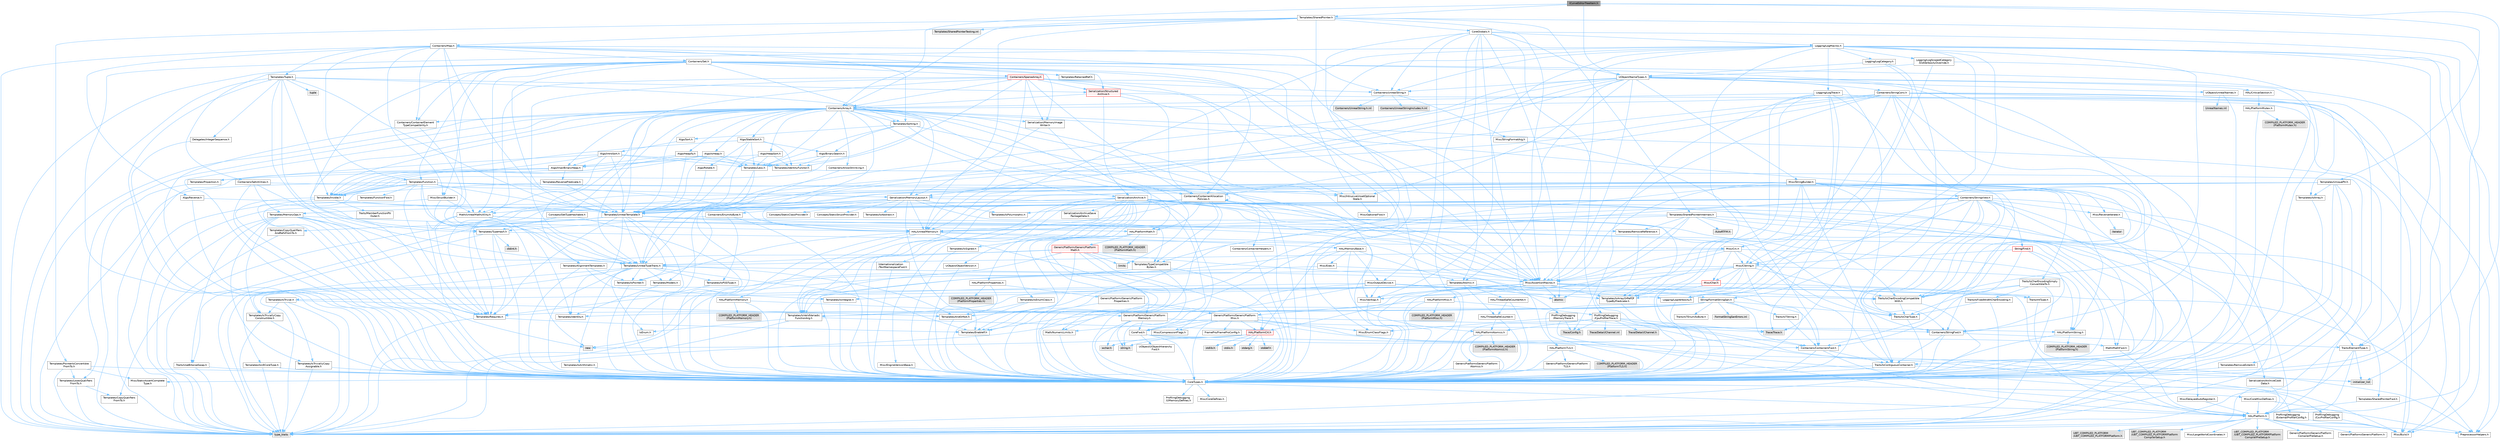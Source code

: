 digraph "ICurveEditorTreeItem.h"
{
 // INTERACTIVE_SVG=YES
 // LATEX_PDF_SIZE
  bgcolor="transparent";
  edge [fontname=Helvetica,fontsize=10,labelfontname=Helvetica,labelfontsize=10];
  node [fontname=Helvetica,fontsize=10,shape=box,height=0.2,width=0.4];
  Node1 [id="Node000001",label="ICurveEditorTreeItem.h",height=0.2,width=0.4,color="gray40", fillcolor="grey60", style="filled", fontcolor="black",tooltip=" "];
  Node1 -> Node2 [id="edge1_Node000001_Node000002",color="steelblue1",style="solid",tooltip=" "];
  Node2 [id="Node000002",label="Containers/Array.h",height=0.2,width=0.4,color="grey40", fillcolor="white", style="filled",URL="$df/dd0/Array_8h.html",tooltip=" "];
  Node2 -> Node3 [id="edge2_Node000002_Node000003",color="steelblue1",style="solid",tooltip=" "];
  Node3 [id="Node000003",label="CoreTypes.h",height=0.2,width=0.4,color="grey40", fillcolor="white", style="filled",URL="$dc/dec/CoreTypes_8h.html",tooltip=" "];
  Node3 -> Node4 [id="edge3_Node000003_Node000004",color="steelblue1",style="solid",tooltip=" "];
  Node4 [id="Node000004",label="HAL/Platform.h",height=0.2,width=0.4,color="grey40", fillcolor="white", style="filled",URL="$d9/dd0/Platform_8h.html",tooltip=" "];
  Node4 -> Node5 [id="edge4_Node000004_Node000005",color="steelblue1",style="solid",tooltip=" "];
  Node5 [id="Node000005",label="Misc/Build.h",height=0.2,width=0.4,color="grey40", fillcolor="white", style="filled",URL="$d3/dbb/Build_8h.html",tooltip=" "];
  Node4 -> Node6 [id="edge5_Node000004_Node000006",color="steelblue1",style="solid",tooltip=" "];
  Node6 [id="Node000006",label="Misc/LargeWorldCoordinates.h",height=0.2,width=0.4,color="grey40", fillcolor="white", style="filled",URL="$d2/dcb/LargeWorldCoordinates_8h.html",tooltip=" "];
  Node4 -> Node7 [id="edge6_Node000004_Node000007",color="steelblue1",style="solid",tooltip=" "];
  Node7 [id="Node000007",label="type_traits",height=0.2,width=0.4,color="grey60", fillcolor="#E0E0E0", style="filled",tooltip=" "];
  Node4 -> Node8 [id="edge7_Node000004_Node000008",color="steelblue1",style="solid",tooltip=" "];
  Node8 [id="Node000008",label="PreprocessorHelpers.h",height=0.2,width=0.4,color="grey40", fillcolor="white", style="filled",URL="$db/ddb/PreprocessorHelpers_8h.html",tooltip=" "];
  Node4 -> Node9 [id="edge8_Node000004_Node000009",color="steelblue1",style="solid",tooltip=" "];
  Node9 [id="Node000009",label="UBT_COMPILED_PLATFORM\l/UBT_COMPILED_PLATFORMPlatform\lCompilerPreSetup.h",height=0.2,width=0.4,color="grey60", fillcolor="#E0E0E0", style="filled",tooltip=" "];
  Node4 -> Node10 [id="edge9_Node000004_Node000010",color="steelblue1",style="solid",tooltip=" "];
  Node10 [id="Node000010",label="GenericPlatform/GenericPlatform\lCompilerPreSetup.h",height=0.2,width=0.4,color="grey40", fillcolor="white", style="filled",URL="$d9/dc8/GenericPlatformCompilerPreSetup_8h.html",tooltip=" "];
  Node4 -> Node11 [id="edge10_Node000004_Node000011",color="steelblue1",style="solid",tooltip=" "];
  Node11 [id="Node000011",label="GenericPlatform/GenericPlatform.h",height=0.2,width=0.4,color="grey40", fillcolor="white", style="filled",URL="$d6/d84/GenericPlatform_8h.html",tooltip=" "];
  Node4 -> Node12 [id="edge11_Node000004_Node000012",color="steelblue1",style="solid",tooltip=" "];
  Node12 [id="Node000012",label="UBT_COMPILED_PLATFORM\l/UBT_COMPILED_PLATFORMPlatform.h",height=0.2,width=0.4,color="grey60", fillcolor="#E0E0E0", style="filled",tooltip=" "];
  Node4 -> Node13 [id="edge12_Node000004_Node000013",color="steelblue1",style="solid",tooltip=" "];
  Node13 [id="Node000013",label="UBT_COMPILED_PLATFORM\l/UBT_COMPILED_PLATFORMPlatform\lCompilerSetup.h",height=0.2,width=0.4,color="grey60", fillcolor="#E0E0E0", style="filled",tooltip=" "];
  Node3 -> Node14 [id="edge13_Node000003_Node000014",color="steelblue1",style="solid",tooltip=" "];
  Node14 [id="Node000014",label="ProfilingDebugging\l/UMemoryDefines.h",height=0.2,width=0.4,color="grey40", fillcolor="white", style="filled",URL="$d2/da2/UMemoryDefines_8h.html",tooltip=" "];
  Node3 -> Node15 [id="edge14_Node000003_Node000015",color="steelblue1",style="solid",tooltip=" "];
  Node15 [id="Node000015",label="Misc/CoreMiscDefines.h",height=0.2,width=0.4,color="grey40", fillcolor="white", style="filled",URL="$da/d38/CoreMiscDefines_8h.html",tooltip=" "];
  Node15 -> Node4 [id="edge15_Node000015_Node000004",color="steelblue1",style="solid",tooltip=" "];
  Node15 -> Node8 [id="edge16_Node000015_Node000008",color="steelblue1",style="solid",tooltip=" "];
  Node3 -> Node16 [id="edge17_Node000003_Node000016",color="steelblue1",style="solid",tooltip=" "];
  Node16 [id="Node000016",label="Misc/CoreDefines.h",height=0.2,width=0.4,color="grey40", fillcolor="white", style="filled",URL="$d3/dd2/CoreDefines_8h.html",tooltip=" "];
  Node2 -> Node17 [id="edge18_Node000002_Node000017",color="steelblue1",style="solid",tooltip=" "];
  Node17 [id="Node000017",label="Misc/AssertionMacros.h",height=0.2,width=0.4,color="grey40", fillcolor="white", style="filled",URL="$d0/dfa/AssertionMacros_8h.html",tooltip=" "];
  Node17 -> Node3 [id="edge19_Node000017_Node000003",color="steelblue1",style="solid",tooltip=" "];
  Node17 -> Node4 [id="edge20_Node000017_Node000004",color="steelblue1",style="solid",tooltip=" "];
  Node17 -> Node18 [id="edge21_Node000017_Node000018",color="steelblue1",style="solid",tooltip=" "];
  Node18 [id="Node000018",label="HAL/PlatformMisc.h",height=0.2,width=0.4,color="grey40", fillcolor="white", style="filled",URL="$d0/df5/PlatformMisc_8h.html",tooltip=" "];
  Node18 -> Node3 [id="edge22_Node000018_Node000003",color="steelblue1",style="solid",tooltip=" "];
  Node18 -> Node19 [id="edge23_Node000018_Node000019",color="steelblue1",style="solid",tooltip=" "];
  Node19 [id="Node000019",label="GenericPlatform/GenericPlatform\lMisc.h",height=0.2,width=0.4,color="grey40", fillcolor="white", style="filled",URL="$db/d9a/GenericPlatformMisc_8h.html",tooltip=" "];
  Node19 -> Node20 [id="edge24_Node000019_Node000020",color="steelblue1",style="solid",tooltip=" "];
  Node20 [id="Node000020",label="Containers/StringFwd.h",height=0.2,width=0.4,color="grey40", fillcolor="white", style="filled",URL="$df/d37/StringFwd_8h.html",tooltip=" "];
  Node20 -> Node3 [id="edge25_Node000020_Node000003",color="steelblue1",style="solid",tooltip=" "];
  Node20 -> Node21 [id="edge26_Node000020_Node000021",color="steelblue1",style="solid",tooltip=" "];
  Node21 [id="Node000021",label="Traits/ElementType.h",height=0.2,width=0.4,color="grey40", fillcolor="white", style="filled",URL="$d5/d4f/ElementType_8h.html",tooltip=" "];
  Node21 -> Node4 [id="edge27_Node000021_Node000004",color="steelblue1",style="solid",tooltip=" "];
  Node21 -> Node22 [id="edge28_Node000021_Node000022",color="steelblue1",style="solid",tooltip=" "];
  Node22 [id="Node000022",label="initializer_list",height=0.2,width=0.4,color="grey60", fillcolor="#E0E0E0", style="filled",tooltip=" "];
  Node21 -> Node7 [id="edge29_Node000021_Node000007",color="steelblue1",style="solid",tooltip=" "];
  Node20 -> Node23 [id="edge30_Node000020_Node000023",color="steelblue1",style="solid",tooltip=" "];
  Node23 [id="Node000023",label="Traits/IsContiguousContainer.h",height=0.2,width=0.4,color="grey40", fillcolor="white", style="filled",URL="$d5/d3c/IsContiguousContainer_8h.html",tooltip=" "];
  Node23 -> Node3 [id="edge31_Node000023_Node000003",color="steelblue1",style="solid",tooltip=" "];
  Node23 -> Node24 [id="edge32_Node000023_Node000024",color="steelblue1",style="solid",tooltip=" "];
  Node24 [id="Node000024",label="Misc/StaticAssertComplete\lType.h",height=0.2,width=0.4,color="grey40", fillcolor="white", style="filled",URL="$d5/d4e/StaticAssertCompleteType_8h.html",tooltip=" "];
  Node23 -> Node22 [id="edge33_Node000023_Node000022",color="steelblue1",style="solid",tooltip=" "];
  Node19 -> Node25 [id="edge34_Node000019_Node000025",color="steelblue1",style="solid",tooltip=" "];
  Node25 [id="Node000025",label="CoreFwd.h",height=0.2,width=0.4,color="grey40", fillcolor="white", style="filled",URL="$d1/d1e/CoreFwd_8h.html",tooltip=" "];
  Node25 -> Node3 [id="edge35_Node000025_Node000003",color="steelblue1",style="solid",tooltip=" "];
  Node25 -> Node26 [id="edge36_Node000025_Node000026",color="steelblue1",style="solid",tooltip=" "];
  Node26 [id="Node000026",label="Containers/ContainersFwd.h",height=0.2,width=0.4,color="grey40", fillcolor="white", style="filled",URL="$d4/d0a/ContainersFwd_8h.html",tooltip=" "];
  Node26 -> Node4 [id="edge37_Node000026_Node000004",color="steelblue1",style="solid",tooltip=" "];
  Node26 -> Node3 [id="edge38_Node000026_Node000003",color="steelblue1",style="solid",tooltip=" "];
  Node26 -> Node23 [id="edge39_Node000026_Node000023",color="steelblue1",style="solid",tooltip=" "];
  Node25 -> Node27 [id="edge40_Node000025_Node000027",color="steelblue1",style="solid",tooltip=" "];
  Node27 [id="Node000027",label="Math/MathFwd.h",height=0.2,width=0.4,color="grey40", fillcolor="white", style="filled",URL="$d2/d10/MathFwd_8h.html",tooltip=" "];
  Node27 -> Node4 [id="edge41_Node000027_Node000004",color="steelblue1",style="solid",tooltip=" "];
  Node25 -> Node28 [id="edge42_Node000025_Node000028",color="steelblue1",style="solid",tooltip=" "];
  Node28 [id="Node000028",label="UObject/UObjectHierarchy\lFwd.h",height=0.2,width=0.4,color="grey40", fillcolor="white", style="filled",URL="$d3/d13/UObjectHierarchyFwd_8h.html",tooltip=" "];
  Node19 -> Node3 [id="edge43_Node000019_Node000003",color="steelblue1",style="solid",tooltip=" "];
  Node19 -> Node29 [id="edge44_Node000019_Node000029",color="steelblue1",style="solid",tooltip=" "];
  Node29 [id="Node000029",label="FramePro/FrameProConfig.h",height=0.2,width=0.4,color="grey40", fillcolor="white", style="filled",URL="$d7/d90/FrameProConfig_8h.html",tooltip=" "];
  Node19 -> Node30 [id="edge45_Node000019_Node000030",color="steelblue1",style="solid",tooltip=" "];
  Node30 [id="Node000030",label="HAL/PlatformCrt.h",height=0.2,width=0.4,color="red", fillcolor="#FFF0F0", style="filled",URL="$d8/d75/PlatformCrt_8h.html",tooltip=" "];
  Node30 -> Node31 [id="edge46_Node000030_Node000031",color="steelblue1",style="solid",tooltip=" "];
  Node31 [id="Node000031",label="new",height=0.2,width=0.4,color="grey60", fillcolor="#E0E0E0", style="filled",tooltip=" "];
  Node30 -> Node32 [id="edge47_Node000030_Node000032",color="steelblue1",style="solid",tooltip=" "];
  Node32 [id="Node000032",label="wchar.h",height=0.2,width=0.4,color="grey60", fillcolor="#E0E0E0", style="filled",tooltip=" "];
  Node30 -> Node33 [id="edge48_Node000030_Node000033",color="steelblue1",style="solid",tooltip=" "];
  Node33 [id="Node000033",label="stddef.h",height=0.2,width=0.4,color="grey60", fillcolor="#E0E0E0", style="filled",tooltip=" "];
  Node30 -> Node34 [id="edge49_Node000030_Node000034",color="steelblue1",style="solid",tooltip=" "];
  Node34 [id="Node000034",label="stdlib.h",height=0.2,width=0.4,color="grey60", fillcolor="#E0E0E0", style="filled",tooltip=" "];
  Node30 -> Node35 [id="edge50_Node000030_Node000035",color="steelblue1",style="solid",tooltip=" "];
  Node35 [id="Node000035",label="stdio.h",height=0.2,width=0.4,color="grey60", fillcolor="#E0E0E0", style="filled",tooltip=" "];
  Node30 -> Node36 [id="edge51_Node000030_Node000036",color="steelblue1",style="solid",tooltip=" "];
  Node36 [id="Node000036",label="stdarg.h",height=0.2,width=0.4,color="grey60", fillcolor="#E0E0E0", style="filled",tooltip=" "];
  Node30 -> Node39 [id="edge52_Node000030_Node000039",color="steelblue1",style="solid",tooltip=" "];
  Node39 [id="Node000039",label="string.h",height=0.2,width=0.4,color="grey60", fillcolor="#E0E0E0", style="filled",tooltip=" "];
  Node19 -> Node40 [id="edge53_Node000019_Node000040",color="steelblue1",style="solid",tooltip=" "];
  Node40 [id="Node000040",label="Math/NumericLimits.h",height=0.2,width=0.4,color="grey40", fillcolor="white", style="filled",URL="$df/d1b/NumericLimits_8h.html",tooltip=" "];
  Node40 -> Node3 [id="edge54_Node000040_Node000003",color="steelblue1",style="solid",tooltip=" "];
  Node19 -> Node41 [id="edge55_Node000019_Node000041",color="steelblue1",style="solid",tooltip=" "];
  Node41 [id="Node000041",label="Misc/CompressionFlags.h",height=0.2,width=0.4,color="grey40", fillcolor="white", style="filled",URL="$d9/d76/CompressionFlags_8h.html",tooltip=" "];
  Node19 -> Node42 [id="edge56_Node000019_Node000042",color="steelblue1",style="solid",tooltip=" "];
  Node42 [id="Node000042",label="Misc/EnumClassFlags.h",height=0.2,width=0.4,color="grey40", fillcolor="white", style="filled",URL="$d8/de7/EnumClassFlags_8h.html",tooltip=" "];
  Node19 -> Node43 [id="edge57_Node000019_Node000043",color="steelblue1",style="solid",tooltip=" "];
  Node43 [id="Node000043",label="ProfilingDebugging\l/CsvProfilerConfig.h",height=0.2,width=0.4,color="grey40", fillcolor="white", style="filled",URL="$d3/d88/CsvProfilerConfig_8h.html",tooltip=" "];
  Node43 -> Node5 [id="edge58_Node000043_Node000005",color="steelblue1",style="solid",tooltip=" "];
  Node19 -> Node44 [id="edge59_Node000019_Node000044",color="steelblue1",style="solid",tooltip=" "];
  Node44 [id="Node000044",label="ProfilingDebugging\l/ExternalProfilerConfig.h",height=0.2,width=0.4,color="grey40", fillcolor="white", style="filled",URL="$d3/dbb/ExternalProfilerConfig_8h.html",tooltip=" "];
  Node44 -> Node5 [id="edge60_Node000044_Node000005",color="steelblue1",style="solid",tooltip=" "];
  Node18 -> Node45 [id="edge61_Node000018_Node000045",color="steelblue1",style="solid",tooltip=" "];
  Node45 [id="Node000045",label="COMPILED_PLATFORM_HEADER\l(PlatformMisc.h)",height=0.2,width=0.4,color="grey60", fillcolor="#E0E0E0", style="filled",tooltip=" "];
  Node18 -> Node46 [id="edge62_Node000018_Node000046",color="steelblue1",style="solid",tooltip=" "];
  Node46 [id="Node000046",label="ProfilingDebugging\l/CpuProfilerTrace.h",height=0.2,width=0.4,color="grey40", fillcolor="white", style="filled",URL="$da/dcb/CpuProfilerTrace_8h.html",tooltip=" "];
  Node46 -> Node3 [id="edge63_Node000046_Node000003",color="steelblue1",style="solid",tooltip=" "];
  Node46 -> Node26 [id="edge64_Node000046_Node000026",color="steelblue1",style="solid",tooltip=" "];
  Node46 -> Node47 [id="edge65_Node000046_Node000047",color="steelblue1",style="solid",tooltip=" "];
  Node47 [id="Node000047",label="HAL/PlatformAtomics.h",height=0.2,width=0.4,color="grey40", fillcolor="white", style="filled",URL="$d3/d36/PlatformAtomics_8h.html",tooltip=" "];
  Node47 -> Node3 [id="edge66_Node000047_Node000003",color="steelblue1",style="solid",tooltip=" "];
  Node47 -> Node48 [id="edge67_Node000047_Node000048",color="steelblue1",style="solid",tooltip=" "];
  Node48 [id="Node000048",label="GenericPlatform/GenericPlatform\lAtomics.h",height=0.2,width=0.4,color="grey40", fillcolor="white", style="filled",URL="$da/d72/GenericPlatformAtomics_8h.html",tooltip=" "];
  Node48 -> Node3 [id="edge68_Node000048_Node000003",color="steelblue1",style="solid",tooltip=" "];
  Node47 -> Node49 [id="edge69_Node000047_Node000049",color="steelblue1",style="solid",tooltip=" "];
  Node49 [id="Node000049",label="COMPILED_PLATFORM_HEADER\l(PlatformAtomics.h)",height=0.2,width=0.4,color="grey60", fillcolor="#E0E0E0", style="filled",tooltip=" "];
  Node46 -> Node8 [id="edge70_Node000046_Node000008",color="steelblue1",style="solid",tooltip=" "];
  Node46 -> Node5 [id="edge71_Node000046_Node000005",color="steelblue1",style="solid",tooltip=" "];
  Node46 -> Node50 [id="edge72_Node000046_Node000050",color="steelblue1",style="solid",tooltip=" "];
  Node50 [id="Node000050",label="Trace/Config.h",height=0.2,width=0.4,color="grey60", fillcolor="#E0E0E0", style="filled",tooltip=" "];
  Node46 -> Node51 [id="edge73_Node000046_Node000051",color="steelblue1",style="solid",tooltip=" "];
  Node51 [id="Node000051",label="Trace/Detail/Channel.h",height=0.2,width=0.4,color="grey60", fillcolor="#E0E0E0", style="filled",tooltip=" "];
  Node46 -> Node52 [id="edge74_Node000046_Node000052",color="steelblue1",style="solid",tooltip=" "];
  Node52 [id="Node000052",label="Trace/Detail/Channel.inl",height=0.2,width=0.4,color="grey60", fillcolor="#E0E0E0", style="filled",tooltip=" "];
  Node46 -> Node53 [id="edge75_Node000046_Node000053",color="steelblue1",style="solid",tooltip=" "];
  Node53 [id="Node000053",label="Trace/Trace.h",height=0.2,width=0.4,color="grey60", fillcolor="#E0E0E0", style="filled",tooltip=" "];
  Node17 -> Node8 [id="edge76_Node000017_Node000008",color="steelblue1",style="solid",tooltip=" "];
  Node17 -> Node54 [id="edge77_Node000017_Node000054",color="steelblue1",style="solid",tooltip=" "];
  Node54 [id="Node000054",label="Templates/EnableIf.h",height=0.2,width=0.4,color="grey40", fillcolor="white", style="filled",URL="$d7/d60/EnableIf_8h.html",tooltip=" "];
  Node54 -> Node3 [id="edge78_Node000054_Node000003",color="steelblue1",style="solid",tooltip=" "];
  Node17 -> Node55 [id="edge79_Node000017_Node000055",color="steelblue1",style="solid",tooltip=" "];
  Node55 [id="Node000055",label="Templates/IsArrayOrRefOf\lTypeByPredicate.h",height=0.2,width=0.4,color="grey40", fillcolor="white", style="filled",URL="$d6/da1/IsArrayOrRefOfTypeByPredicate_8h.html",tooltip=" "];
  Node55 -> Node3 [id="edge80_Node000055_Node000003",color="steelblue1",style="solid",tooltip=" "];
  Node17 -> Node56 [id="edge81_Node000017_Node000056",color="steelblue1",style="solid",tooltip=" "];
  Node56 [id="Node000056",label="Templates/IsValidVariadic\lFunctionArg.h",height=0.2,width=0.4,color="grey40", fillcolor="white", style="filled",URL="$d0/dc8/IsValidVariadicFunctionArg_8h.html",tooltip=" "];
  Node56 -> Node3 [id="edge82_Node000056_Node000003",color="steelblue1",style="solid",tooltip=" "];
  Node56 -> Node57 [id="edge83_Node000056_Node000057",color="steelblue1",style="solid",tooltip=" "];
  Node57 [id="Node000057",label="IsEnum.h",height=0.2,width=0.4,color="grey40", fillcolor="white", style="filled",URL="$d4/de5/IsEnum_8h.html",tooltip=" "];
  Node56 -> Node7 [id="edge84_Node000056_Node000007",color="steelblue1",style="solid",tooltip=" "];
  Node17 -> Node58 [id="edge85_Node000017_Node000058",color="steelblue1",style="solid",tooltip=" "];
  Node58 [id="Node000058",label="Traits/IsCharEncodingCompatible\lWith.h",height=0.2,width=0.4,color="grey40", fillcolor="white", style="filled",URL="$df/dd1/IsCharEncodingCompatibleWith_8h.html",tooltip=" "];
  Node58 -> Node7 [id="edge86_Node000058_Node000007",color="steelblue1",style="solid",tooltip=" "];
  Node58 -> Node59 [id="edge87_Node000058_Node000059",color="steelblue1",style="solid",tooltip=" "];
  Node59 [id="Node000059",label="Traits/IsCharType.h",height=0.2,width=0.4,color="grey40", fillcolor="white", style="filled",URL="$db/d51/IsCharType_8h.html",tooltip=" "];
  Node59 -> Node3 [id="edge88_Node000059_Node000003",color="steelblue1",style="solid",tooltip=" "];
  Node17 -> Node60 [id="edge89_Node000017_Node000060",color="steelblue1",style="solid",tooltip=" "];
  Node60 [id="Node000060",label="Misc/VarArgs.h",height=0.2,width=0.4,color="grey40", fillcolor="white", style="filled",URL="$d5/d6f/VarArgs_8h.html",tooltip=" "];
  Node60 -> Node3 [id="edge90_Node000060_Node000003",color="steelblue1",style="solid",tooltip=" "];
  Node17 -> Node61 [id="edge91_Node000017_Node000061",color="steelblue1",style="solid",tooltip=" "];
  Node61 [id="Node000061",label="String/FormatStringSan.h",height=0.2,width=0.4,color="grey40", fillcolor="white", style="filled",URL="$d3/d8b/FormatStringSan_8h.html",tooltip=" "];
  Node61 -> Node7 [id="edge92_Node000061_Node000007",color="steelblue1",style="solid",tooltip=" "];
  Node61 -> Node3 [id="edge93_Node000061_Node000003",color="steelblue1",style="solid",tooltip=" "];
  Node61 -> Node62 [id="edge94_Node000061_Node000062",color="steelblue1",style="solid",tooltip=" "];
  Node62 [id="Node000062",label="Templates/Requires.h",height=0.2,width=0.4,color="grey40", fillcolor="white", style="filled",URL="$dc/d96/Requires_8h.html",tooltip=" "];
  Node62 -> Node54 [id="edge95_Node000062_Node000054",color="steelblue1",style="solid",tooltip=" "];
  Node62 -> Node7 [id="edge96_Node000062_Node000007",color="steelblue1",style="solid",tooltip=" "];
  Node61 -> Node63 [id="edge97_Node000061_Node000063",color="steelblue1",style="solid",tooltip=" "];
  Node63 [id="Node000063",label="Templates/Identity.h",height=0.2,width=0.4,color="grey40", fillcolor="white", style="filled",URL="$d0/dd5/Identity_8h.html",tooltip=" "];
  Node61 -> Node56 [id="edge98_Node000061_Node000056",color="steelblue1",style="solid",tooltip=" "];
  Node61 -> Node59 [id="edge99_Node000061_Node000059",color="steelblue1",style="solid",tooltip=" "];
  Node61 -> Node64 [id="edge100_Node000061_Node000064",color="steelblue1",style="solid",tooltip=" "];
  Node64 [id="Node000064",label="Traits/IsTEnumAsByte.h",height=0.2,width=0.4,color="grey40", fillcolor="white", style="filled",URL="$d1/de6/IsTEnumAsByte_8h.html",tooltip=" "];
  Node61 -> Node65 [id="edge101_Node000061_Node000065",color="steelblue1",style="solid",tooltip=" "];
  Node65 [id="Node000065",label="Traits/IsTString.h",height=0.2,width=0.4,color="grey40", fillcolor="white", style="filled",URL="$d0/df8/IsTString_8h.html",tooltip=" "];
  Node65 -> Node26 [id="edge102_Node000065_Node000026",color="steelblue1",style="solid",tooltip=" "];
  Node61 -> Node26 [id="edge103_Node000061_Node000026",color="steelblue1",style="solid",tooltip=" "];
  Node61 -> Node66 [id="edge104_Node000061_Node000066",color="steelblue1",style="solid",tooltip=" "];
  Node66 [id="Node000066",label="FormatStringSanErrors.inl",height=0.2,width=0.4,color="grey60", fillcolor="#E0E0E0", style="filled",tooltip=" "];
  Node17 -> Node67 [id="edge105_Node000017_Node000067",color="steelblue1",style="solid",tooltip=" "];
  Node67 [id="Node000067",label="atomic",height=0.2,width=0.4,color="grey60", fillcolor="#E0E0E0", style="filled",tooltip=" "];
  Node2 -> Node68 [id="edge106_Node000002_Node000068",color="steelblue1",style="solid",tooltip=" "];
  Node68 [id="Node000068",label="Misc/IntrusiveUnsetOptional\lState.h",height=0.2,width=0.4,color="grey40", fillcolor="white", style="filled",URL="$d2/d0a/IntrusiveUnsetOptionalState_8h.html",tooltip=" "];
  Node68 -> Node69 [id="edge107_Node000068_Node000069",color="steelblue1",style="solid",tooltip=" "];
  Node69 [id="Node000069",label="Misc/OptionalFwd.h",height=0.2,width=0.4,color="grey40", fillcolor="white", style="filled",URL="$dc/d50/OptionalFwd_8h.html",tooltip=" "];
  Node2 -> Node70 [id="edge108_Node000002_Node000070",color="steelblue1",style="solid",tooltip=" "];
  Node70 [id="Node000070",label="Misc/ReverseIterate.h",height=0.2,width=0.4,color="grey40", fillcolor="white", style="filled",URL="$db/de3/ReverseIterate_8h.html",tooltip=" "];
  Node70 -> Node4 [id="edge109_Node000070_Node000004",color="steelblue1",style="solid",tooltip=" "];
  Node70 -> Node71 [id="edge110_Node000070_Node000071",color="steelblue1",style="solid",tooltip=" "];
  Node71 [id="Node000071",label="iterator",height=0.2,width=0.4,color="grey60", fillcolor="#E0E0E0", style="filled",tooltip=" "];
  Node2 -> Node72 [id="edge111_Node000002_Node000072",color="steelblue1",style="solid",tooltip=" "];
  Node72 [id="Node000072",label="HAL/UnrealMemory.h",height=0.2,width=0.4,color="grey40", fillcolor="white", style="filled",URL="$d9/d96/UnrealMemory_8h.html",tooltip=" "];
  Node72 -> Node3 [id="edge112_Node000072_Node000003",color="steelblue1",style="solid",tooltip=" "];
  Node72 -> Node73 [id="edge113_Node000072_Node000073",color="steelblue1",style="solid",tooltip=" "];
  Node73 [id="Node000073",label="GenericPlatform/GenericPlatform\lMemory.h",height=0.2,width=0.4,color="grey40", fillcolor="white", style="filled",URL="$dd/d22/GenericPlatformMemory_8h.html",tooltip=" "];
  Node73 -> Node25 [id="edge114_Node000073_Node000025",color="steelblue1",style="solid",tooltip=" "];
  Node73 -> Node3 [id="edge115_Node000073_Node000003",color="steelblue1",style="solid",tooltip=" "];
  Node73 -> Node74 [id="edge116_Node000073_Node000074",color="steelblue1",style="solid",tooltip=" "];
  Node74 [id="Node000074",label="HAL/PlatformString.h",height=0.2,width=0.4,color="grey40", fillcolor="white", style="filled",URL="$db/db5/PlatformString_8h.html",tooltip=" "];
  Node74 -> Node3 [id="edge117_Node000074_Node000003",color="steelblue1",style="solid",tooltip=" "];
  Node74 -> Node75 [id="edge118_Node000074_Node000075",color="steelblue1",style="solid",tooltip=" "];
  Node75 [id="Node000075",label="COMPILED_PLATFORM_HEADER\l(PlatformString.h)",height=0.2,width=0.4,color="grey60", fillcolor="#E0E0E0", style="filled",tooltip=" "];
  Node73 -> Node39 [id="edge119_Node000073_Node000039",color="steelblue1",style="solid",tooltip=" "];
  Node73 -> Node32 [id="edge120_Node000073_Node000032",color="steelblue1",style="solid",tooltip=" "];
  Node72 -> Node76 [id="edge121_Node000072_Node000076",color="steelblue1",style="solid",tooltip=" "];
  Node76 [id="Node000076",label="HAL/MemoryBase.h",height=0.2,width=0.4,color="grey40", fillcolor="white", style="filled",URL="$d6/d9f/MemoryBase_8h.html",tooltip=" "];
  Node76 -> Node3 [id="edge122_Node000076_Node000003",color="steelblue1",style="solid",tooltip=" "];
  Node76 -> Node47 [id="edge123_Node000076_Node000047",color="steelblue1",style="solid",tooltip=" "];
  Node76 -> Node30 [id="edge124_Node000076_Node000030",color="steelblue1",style="solid",tooltip=" "];
  Node76 -> Node77 [id="edge125_Node000076_Node000077",color="steelblue1",style="solid",tooltip=" "];
  Node77 [id="Node000077",label="Misc/Exec.h",height=0.2,width=0.4,color="grey40", fillcolor="white", style="filled",URL="$de/ddb/Exec_8h.html",tooltip=" "];
  Node77 -> Node3 [id="edge126_Node000077_Node000003",color="steelblue1",style="solid",tooltip=" "];
  Node77 -> Node17 [id="edge127_Node000077_Node000017",color="steelblue1",style="solid",tooltip=" "];
  Node76 -> Node78 [id="edge128_Node000076_Node000078",color="steelblue1",style="solid",tooltip=" "];
  Node78 [id="Node000078",label="Misc/OutputDevice.h",height=0.2,width=0.4,color="grey40", fillcolor="white", style="filled",URL="$d7/d32/OutputDevice_8h.html",tooltip=" "];
  Node78 -> Node25 [id="edge129_Node000078_Node000025",color="steelblue1",style="solid",tooltip=" "];
  Node78 -> Node3 [id="edge130_Node000078_Node000003",color="steelblue1",style="solid",tooltip=" "];
  Node78 -> Node79 [id="edge131_Node000078_Node000079",color="steelblue1",style="solid",tooltip=" "];
  Node79 [id="Node000079",label="Logging/LogVerbosity.h",height=0.2,width=0.4,color="grey40", fillcolor="white", style="filled",URL="$d2/d8f/LogVerbosity_8h.html",tooltip=" "];
  Node79 -> Node3 [id="edge132_Node000079_Node000003",color="steelblue1",style="solid",tooltip=" "];
  Node78 -> Node60 [id="edge133_Node000078_Node000060",color="steelblue1",style="solid",tooltip=" "];
  Node78 -> Node55 [id="edge134_Node000078_Node000055",color="steelblue1",style="solid",tooltip=" "];
  Node78 -> Node56 [id="edge135_Node000078_Node000056",color="steelblue1",style="solid",tooltip=" "];
  Node78 -> Node58 [id="edge136_Node000078_Node000058",color="steelblue1",style="solid",tooltip=" "];
  Node76 -> Node80 [id="edge137_Node000076_Node000080",color="steelblue1",style="solid",tooltip=" "];
  Node80 [id="Node000080",label="Templates/Atomic.h",height=0.2,width=0.4,color="grey40", fillcolor="white", style="filled",URL="$d3/d91/Atomic_8h.html",tooltip=" "];
  Node80 -> Node81 [id="edge138_Node000080_Node000081",color="steelblue1",style="solid",tooltip=" "];
  Node81 [id="Node000081",label="HAL/ThreadSafeCounter.h",height=0.2,width=0.4,color="grey40", fillcolor="white", style="filled",URL="$dc/dc9/ThreadSafeCounter_8h.html",tooltip=" "];
  Node81 -> Node3 [id="edge139_Node000081_Node000003",color="steelblue1",style="solid",tooltip=" "];
  Node81 -> Node47 [id="edge140_Node000081_Node000047",color="steelblue1",style="solid",tooltip=" "];
  Node80 -> Node82 [id="edge141_Node000080_Node000082",color="steelblue1",style="solid",tooltip=" "];
  Node82 [id="Node000082",label="HAL/ThreadSafeCounter64.h",height=0.2,width=0.4,color="grey40", fillcolor="white", style="filled",URL="$d0/d12/ThreadSafeCounter64_8h.html",tooltip=" "];
  Node82 -> Node3 [id="edge142_Node000082_Node000003",color="steelblue1",style="solid",tooltip=" "];
  Node82 -> Node81 [id="edge143_Node000082_Node000081",color="steelblue1",style="solid",tooltip=" "];
  Node80 -> Node83 [id="edge144_Node000080_Node000083",color="steelblue1",style="solid",tooltip=" "];
  Node83 [id="Node000083",label="Templates/IsIntegral.h",height=0.2,width=0.4,color="grey40", fillcolor="white", style="filled",URL="$da/d64/IsIntegral_8h.html",tooltip=" "];
  Node83 -> Node3 [id="edge145_Node000083_Node000003",color="steelblue1",style="solid",tooltip=" "];
  Node80 -> Node84 [id="edge146_Node000080_Node000084",color="steelblue1",style="solid",tooltip=" "];
  Node84 [id="Node000084",label="Templates/IsTrivial.h",height=0.2,width=0.4,color="grey40", fillcolor="white", style="filled",URL="$da/d4c/IsTrivial_8h.html",tooltip=" "];
  Node84 -> Node85 [id="edge147_Node000084_Node000085",color="steelblue1",style="solid",tooltip=" "];
  Node85 [id="Node000085",label="Templates/AndOrNot.h",height=0.2,width=0.4,color="grey40", fillcolor="white", style="filled",URL="$db/d0a/AndOrNot_8h.html",tooltip=" "];
  Node85 -> Node3 [id="edge148_Node000085_Node000003",color="steelblue1",style="solid",tooltip=" "];
  Node84 -> Node86 [id="edge149_Node000084_Node000086",color="steelblue1",style="solid",tooltip=" "];
  Node86 [id="Node000086",label="Templates/IsTriviallyCopy\lConstructible.h",height=0.2,width=0.4,color="grey40", fillcolor="white", style="filled",URL="$d3/d78/IsTriviallyCopyConstructible_8h.html",tooltip=" "];
  Node86 -> Node3 [id="edge150_Node000086_Node000003",color="steelblue1",style="solid",tooltip=" "];
  Node86 -> Node7 [id="edge151_Node000086_Node000007",color="steelblue1",style="solid",tooltip=" "];
  Node84 -> Node87 [id="edge152_Node000084_Node000087",color="steelblue1",style="solid",tooltip=" "];
  Node87 [id="Node000087",label="Templates/IsTriviallyCopy\lAssignable.h",height=0.2,width=0.4,color="grey40", fillcolor="white", style="filled",URL="$d2/df2/IsTriviallyCopyAssignable_8h.html",tooltip=" "];
  Node87 -> Node3 [id="edge153_Node000087_Node000003",color="steelblue1",style="solid",tooltip=" "];
  Node87 -> Node7 [id="edge154_Node000087_Node000007",color="steelblue1",style="solid",tooltip=" "];
  Node84 -> Node7 [id="edge155_Node000084_Node000007",color="steelblue1",style="solid",tooltip=" "];
  Node80 -> Node88 [id="edge156_Node000080_Node000088",color="steelblue1",style="solid",tooltip=" "];
  Node88 [id="Node000088",label="Traits/IntType.h",height=0.2,width=0.4,color="grey40", fillcolor="white", style="filled",URL="$d7/deb/IntType_8h.html",tooltip=" "];
  Node88 -> Node4 [id="edge157_Node000088_Node000004",color="steelblue1",style="solid",tooltip=" "];
  Node80 -> Node67 [id="edge158_Node000080_Node000067",color="steelblue1",style="solid",tooltip=" "];
  Node72 -> Node89 [id="edge159_Node000072_Node000089",color="steelblue1",style="solid",tooltip=" "];
  Node89 [id="Node000089",label="HAL/PlatformMemory.h",height=0.2,width=0.4,color="grey40", fillcolor="white", style="filled",URL="$de/d68/PlatformMemory_8h.html",tooltip=" "];
  Node89 -> Node3 [id="edge160_Node000089_Node000003",color="steelblue1",style="solid",tooltip=" "];
  Node89 -> Node73 [id="edge161_Node000089_Node000073",color="steelblue1",style="solid",tooltip=" "];
  Node89 -> Node90 [id="edge162_Node000089_Node000090",color="steelblue1",style="solid",tooltip=" "];
  Node90 [id="Node000090",label="COMPILED_PLATFORM_HEADER\l(PlatformMemory.h)",height=0.2,width=0.4,color="grey60", fillcolor="#E0E0E0", style="filled",tooltip=" "];
  Node72 -> Node91 [id="edge163_Node000072_Node000091",color="steelblue1",style="solid",tooltip=" "];
  Node91 [id="Node000091",label="ProfilingDebugging\l/MemoryTrace.h",height=0.2,width=0.4,color="grey40", fillcolor="white", style="filled",URL="$da/dd7/MemoryTrace_8h.html",tooltip=" "];
  Node91 -> Node4 [id="edge164_Node000091_Node000004",color="steelblue1",style="solid",tooltip=" "];
  Node91 -> Node42 [id="edge165_Node000091_Node000042",color="steelblue1",style="solid",tooltip=" "];
  Node91 -> Node50 [id="edge166_Node000091_Node000050",color="steelblue1",style="solid",tooltip=" "];
  Node91 -> Node53 [id="edge167_Node000091_Node000053",color="steelblue1",style="solid",tooltip=" "];
  Node72 -> Node92 [id="edge168_Node000072_Node000092",color="steelblue1",style="solid",tooltip=" "];
  Node92 [id="Node000092",label="Templates/IsPointer.h",height=0.2,width=0.4,color="grey40", fillcolor="white", style="filled",URL="$d7/d05/IsPointer_8h.html",tooltip=" "];
  Node92 -> Node3 [id="edge169_Node000092_Node000003",color="steelblue1",style="solid",tooltip=" "];
  Node2 -> Node93 [id="edge170_Node000002_Node000093",color="steelblue1",style="solid",tooltip=" "];
  Node93 [id="Node000093",label="Templates/UnrealTypeTraits.h",height=0.2,width=0.4,color="grey40", fillcolor="white", style="filled",URL="$d2/d2d/UnrealTypeTraits_8h.html",tooltip=" "];
  Node93 -> Node3 [id="edge171_Node000093_Node000003",color="steelblue1",style="solid",tooltip=" "];
  Node93 -> Node92 [id="edge172_Node000093_Node000092",color="steelblue1",style="solid",tooltip=" "];
  Node93 -> Node17 [id="edge173_Node000093_Node000017",color="steelblue1",style="solid",tooltip=" "];
  Node93 -> Node85 [id="edge174_Node000093_Node000085",color="steelblue1",style="solid",tooltip=" "];
  Node93 -> Node54 [id="edge175_Node000093_Node000054",color="steelblue1",style="solid",tooltip=" "];
  Node93 -> Node94 [id="edge176_Node000093_Node000094",color="steelblue1",style="solid",tooltip=" "];
  Node94 [id="Node000094",label="Templates/IsArithmetic.h",height=0.2,width=0.4,color="grey40", fillcolor="white", style="filled",URL="$d2/d5d/IsArithmetic_8h.html",tooltip=" "];
  Node94 -> Node3 [id="edge177_Node000094_Node000003",color="steelblue1",style="solid",tooltip=" "];
  Node93 -> Node57 [id="edge178_Node000093_Node000057",color="steelblue1",style="solid",tooltip=" "];
  Node93 -> Node95 [id="edge179_Node000093_Node000095",color="steelblue1",style="solid",tooltip=" "];
  Node95 [id="Node000095",label="Templates/Models.h",height=0.2,width=0.4,color="grey40", fillcolor="white", style="filled",URL="$d3/d0c/Models_8h.html",tooltip=" "];
  Node95 -> Node63 [id="edge180_Node000095_Node000063",color="steelblue1",style="solid",tooltip=" "];
  Node93 -> Node96 [id="edge181_Node000093_Node000096",color="steelblue1",style="solid",tooltip=" "];
  Node96 [id="Node000096",label="Templates/IsPODType.h",height=0.2,width=0.4,color="grey40", fillcolor="white", style="filled",URL="$d7/db1/IsPODType_8h.html",tooltip=" "];
  Node96 -> Node3 [id="edge182_Node000096_Node000003",color="steelblue1",style="solid",tooltip=" "];
  Node93 -> Node97 [id="edge183_Node000093_Node000097",color="steelblue1",style="solid",tooltip=" "];
  Node97 [id="Node000097",label="Templates/IsUECoreType.h",height=0.2,width=0.4,color="grey40", fillcolor="white", style="filled",URL="$d1/db8/IsUECoreType_8h.html",tooltip=" "];
  Node97 -> Node3 [id="edge184_Node000097_Node000003",color="steelblue1",style="solid",tooltip=" "];
  Node97 -> Node7 [id="edge185_Node000097_Node000007",color="steelblue1",style="solid",tooltip=" "];
  Node93 -> Node86 [id="edge186_Node000093_Node000086",color="steelblue1",style="solid",tooltip=" "];
  Node2 -> Node98 [id="edge187_Node000002_Node000098",color="steelblue1",style="solid",tooltip=" "];
  Node98 [id="Node000098",label="Templates/UnrealTemplate.h",height=0.2,width=0.4,color="grey40", fillcolor="white", style="filled",URL="$d4/d24/UnrealTemplate_8h.html",tooltip=" "];
  Node98 -> Node3 [id="edge188_Node000098_Node000003",color="steelblue1",style="solid",tooltip=" "];
  Node98 -> Node92 [id="edge189_Node000098_Node000092",color="steelblue1",style="solid",tooltip=" "];
  Node98 -> Node72 [id="edge190_Node000098_Node000072",color="steelblue1",style="solid",tooltip=" "];
  Node98 -> Node99 [id="edge191_Node000098_Node000099",color="steelblue1",style="solid",tooltip=" "];
  Node99 [id="Node000099",label="Templates/CopyQualifiers\lAndRefsFromTo.h",height=0.2,width=0.4,color="grey40", fillcolor="white", style="filled",URL="$d3/db3/CopyQualifiersAndRefsFromTo_8h.html",tooltip=" "];
  Node99 -> Node100 [id="edge192_Node000099_Node000100",color="steelblue1",style="solid",tooltip=" "];
  Node100 [id="Node000100",label="Templates/CopyQualifiers\lFromTo.h",height=0.2,width=0.4,color="grey40", fillcolor="white", style="filled",URL="$d5/db4/CopyQualifiersFromTo_8h.html",tooltip=" "];
  Node98 -> Node93 [id="edge193_Node000098_Node000093",color="steelblue1",style="solid",tooltip=" "];
  Node98 -> Node101 [id="edge194_Node000098_Node000101",color="steelblue1",style="solid",tooltip=" "];
  Node101 [id="Node000101",label="Templates/RemoveReference.h",height=0.2,width=0.4,color="grey40", fillcolor="white", style="filled",URL="$da/dbe/RemoveReference_8h.html",tooltip=" "];
  Node101 -> Node3 [id="edge195_Node000101_Node000003",color="steelblue1",style="solid",tooltip=" "];
  Node98 -> Node62 [id="edge196_Node000098_Node000062",color="steelblue1",style="solid",tooltip=" "];
  Node98 -> Node102 [id="edge197_Node000098_Node000102",color="steelblue1",style="solid",tooltip=" "];
  Node102 [id="Node000102",label="Templates/TypeCompatible\lBytes.h",height=0.2,width=0.4,color="grey40", fillcolor="white", style="filled",URL="$df/d0a/TypeCompatibleBytes_8h.html",tooltip=" "];
  Node102 -> Node3 [id="edge198_Node000102_Node000003",color="steelblue1",style="solid",tooltip=" "];
  Node102 -> Node39 [id="edge199_Node000102_Node000039",color="steelblue1",style="solid",tooltip=" "];
  Node102 -> Node31 [id="edge200_Node000102_Node000031",color="steelblue1",style="solid",tooltip=" "];
  Node102 -> Node7 [id="edge201_Node000102_Node000007",color="steelblue1",style="solid",tooltip=" "];
  Node98 -> Node63 [id="edge202_Node000098_Node000063",color="steelblue1",style="solid",tooltip=" "];
  Node98 -> Node23 [id="edge203_Node000098_Node000023",color="steelblue1",style="solid",tooltip=" "];
  Node98 -> Node103 [id="edge204_Node000098_Node000103",color="steelblue1",style="solid",tooltip=" "];
  Node103 [id="Node000103",label="Traits/UseBitwiseSwap.h",height=0.2,width=0.4,color="grey40", fillcolor="white", style="filled",URL="$db/df3/UseBitwiseSwap_8h.html",tooltip=" "];
  Node103 -> Node3 [id="edge205_Node000103_Node000003",color="steelblue1",style="solid",tooltip=" "];
  Node103 -> Node7 [id="edge206_Node000103_Node000007",color="steelblue1",style="solid",tooltip=" "];
  Node98 -> Node7 [id="edge207_Node000098_Node000007",color="steelblue1",style="solid",tooltip=" "];
  Node2 -> Node104 [id="edge208_Node000002_Node000104",color="steelblue1",style="solid",tooltip=" "];
  Node104 [id="Node000104",label="Containers/AllowShrinking.h",height=0.2,width=0.4,color="grey40", fillcolor="white", style="filled",URL="$d7/d1a/AllowShrinking_8h.html",tooltip=" "];
  Node104 -> Node3 [id="edge209_Node000104_Node000003",color="steelblue1",style="solid",tooltip=" "];
  Node2 -> Node105 [id="edge210_Node000002_Node000105",color="steelblue1",style="solid",tooltip=" "];
  Node105 [id="Node000105",label="Containers/ContainerAllocation\lPolicies.h",height=0.2,width=0.4,color="grey40", fillcolor="white", style="filled",URL="$d7/dff/ContainerAllocationPolicies_8h.html",tooltip=" "];
  Node105 -> Node3 [id="edge211_Node000105_Node000003",color="steelblue1",style="solid",tooltip=" "];
  Node105 -> Node106 [id="edge212_Node000105_Node000106",color="steelblue1",style="solid",tooltip=" "];
  Node106 [id="Node000106",label="Containers/ContainerHelpers.h",height=0.2,width=0.4,color="grey40", fillcolor="white", style="filled",URL="$d7/d33/ContainerHelpers_8h.html",tooltip=" "];
  Node106 -> Node3 [id="edge213_Node000106_Node000003",color="steelblue1",style="solid",tooltip=" "];
  Node105 -> Node105 [id="edge214_Node000105_Node000105",color="steelblue1",style="solid",tooltip=" "];
  Node105 -> Node107 [id="edge215_Node000105_Node000107",color="steelblue1",style="solid",tooltip=" "];
  Node107 [id="Node000107",label="HAL/PlatformMath.h",height=0.2,width=0.4,color="grey40", fillcolor="white", style="filled",URL="$dc/d53/PlatformMath_8h.html",tooltip=" "];
  Node107 -> Node3 [id="edge216_Node000107_Node000003",color="steelblue1",style="solid",tooltip=" "];
  Node107 -> Node108 [id="edge217_Node000107_Node000108",color="steelblue1",style="solid",tooltip=" "];
  Node108 [id="Node000108",label="GenericPlatform/GenericPlatform\lMath.h",height=0.2,width=0.4,color="red", fillcolor="#FFF0F0", style="filled",URL="$d5/d79/GenericPlatformMath_8h.html",tooltip=" "];
  Node108 -> Node3 [id="edge218_Node000108_Node000003",color="steelblue1",style="solid",tooltip=" "];
  Node108 -> Node26 [id="edge219_Node000108_Node000026",color="steelblue1",style="solid",tooltip=" "];
  Node108 -> Node30 [id="edge220_Node000108_Node000030",color="steelblue1",style="solid",tooltip=" "];
  Node108 -> Node85 [id="edge221_Node000108_Node000085",color="steelblue1",style="solid",tooltip=" "];
  Node108 -> Node93 [id="edge222_Node000108_Node000093",color="steelblue1",style="solid",tooltip=" "];
  Node108 -> Node62 [id="edge223_Node000108_Node000062",color="steelblue1",style="solid",tooltip=" "];
  Node108 -> Node102 [id="edge224_Node000108_Node000102",color="steelblue1",style="solid",tooltip=" "];
  Node108 -> Node113 [id="edge225_Node000108_Node000113",color="steelblue1",style="solid",tooltip=" "];
  Node113 [id="Node000113",label="limits",height=0.2,width=0.4,color="grey60", fillcolor="#E0E0E0", style="filled",tooltip=" "];
  Node108 -> Node7 [id="edge226_Node000108_Node000007",color="steelblue1",style="solid",tooltip=" "];
  Node107 -> Node114 [id="edge227_Node000107_Node000114",color="steelblue1",style="solid",tooltip=" "];
  Node114 [id="Node000114",label="COMPILED_PLATFORM_HEADER\l(PlatformMath.h)",height=0.2,width=0.4,color="grey60", fillcolor="#E0E0E0", style="filled",tooltip=" "];
  Node105 -> Node72 [id="edge228_Node000105_Node000072",color="steelblue1",style="solid",tooltip=" "];
  Node105 -> Node40 [id="edge229_Node000105_Node000040",color="steelblue1",style="solid",tooltip=" "];
  Node105 -> Node17 [id="edge230_Node000105_Node000017",color="steelblue1",style="solid",tooltip=" "];
  Node105 -> Node115 [id="edge231_Node000105_Node000115",color="steelblue1",style="solid",tooltip=" "];
  Node115 [id="Node000115",label="Templates/IsPolymorphic.h",height=0.2,width=0.4,color="grey40", fillcolor="white", style="filled",URL="$dc/d20/IsPolymorphic_8h.html",tooltip=" "];
  Node105 -> Node116 [id="edge232_Node000105_Node000116",color="steelblue1",style="solid",tooltip=" "];
  Node116 [id="Node000116",label="Templates/MemoryOps.h",height=0.2,width=0.4,color="grey40", fillcolor="white", style="filled",URL="$db/dea/MemoryOps_8h.html",tooltip=" "];
  Node116 -> Node3 [id="edge233_Node000116_Node000003",color="steelblue1",style="solid",tooltip=" "];
  Node116 -> Node72 [id="edge234_Node000116_Node000072",color="steelblue1",style="solid",tooltip=" "];
  Node116 -> Node87 [id="edge235_Node000116_Node000087",color="steelblue1",style="solid",tooltip=" "];
  Node116 -> Node86 [id="edge236_Node000116_Node000086",color="steelblue1",style="solid",tooltip=" "];
  Node116 -> Node62 [id="edge237_Node000116_Node000062",color="steelblue1",style="solid",tooltip=" "];
  Node116 -> Node93 [id="edge238_Node000116_Node000093",color="steelblue1",style="solid",tooltip=" "];
  Node116 -> Node103 [id="edge239_Node000116_Node000103",color="steelblue1",style="solid",tooltip=" "];
  Node116 -> Node31 [id="edge240_Node000116_Node000031",color="steelblue1",style="solid",tooltip=" "];
  Node116 -> Node7 [id="edge241_Node000116_Node000007",color="steelblue1",style="solid",tooltip=" "];
  Node105 -> Node102 [id="edge242_Node000105_Node000102",color="steelblue1",style="solid",tooltip=" "];
  Node105 -> Node7 [id="edge243_Node000105_Node000007",color="steelblue1",style="solid",tooltip=" "];
  Node2 -> Node117 [id="edge244_Node000002_Node000117",color="steelblue1",style="solid",tooltip=" "];
  Node117 [id="Node000117",label="Containers/ContainerElement\lTypeCompatibility.h",height=0.2,width=0.4,color="grey40", fillcolor="white", style="filled",URL="$df/ddf/ContainerElementTypeCompatibility_8h.html",tooltip=" "];
  Node117 -> Node3 [id="edge245_Node000117_Node000003",color="steelblue1",style="solid",tooltip=" "];
  Node117 -> Node93 [id="edge246_Node000117_Node000093",color="steelblue1",style="solid",tooltip=" "];
  Node2 -> Node118 [id="edge247_Node000002_Node000118",color="steelblue1",style="solid",tooltip=" "];
  Node118 [id="Node000118",label="Serialization/Archive.h",height=0.2,width=0.4,color="grey40", fillcolor="white", style="filled",URL="$d7/d3b/Archive_8h.html",tooltip=" "];
  Node118 -> Node25 [id="edge248_Node000118_Node000025",color="steelblue1",style="solid",tooltip=" "];
  Node118 -> Node3 [id="edge249_Node000118_Node000003",color="steelblue1",style="solid",tooltip=" "];
  Node118 -> Node119 [id="edge250_Node000118_Node000119",color="steelblue1",style="solid",tooltip=" "];
  Node119 [id="Node000119",label="HAL/PlatformProperties.h",height=0.2,width=0.4,color="grey40", fillcolor="white", style="filled",URL="$d9/db0/PlatformProperties_8h.html",tooltip=" "];
  Node119 -> Node3 [id="edge251_Node000119_Node000003",color="steelblue1",style="solid",tooltip=" "];
  Node119 -> Node120 [id="edge252_Node000119_Node000120",color="steelblue1",style="solid",tooltip=" "];
  Node120 [id="Node000120",label="GenericPlatform/GenericPlatform\lProperties.h",height=0.2,width=0.4,color="grey40", fillcolor="white", style="filled",URL="$d2/dcd/GenericPlatformProperties_8h.html",tooltip=" "];
  Node120 -> Node3 [id="edge253_Node000120_Node000003",color="steelblue1",style="solid",tooltip=" "];
  Node120 -> Node19 [id="edge254_Node000120_Node000019",color="steelblue1",style="solid",tooltip=" "];
  Node119 -> Node121 [id="edge255_Node000119_Node000121",color="steelblue1",style="solid",tooltip=" "];
  Node121 [id="Node000121",label="COMPILED_PLATFORM_HEADER\l(PlatformProperties.h)",height=0.2,width=0.4,color="grey60", fillcolor="#E0E0E0", style="filled",tooltip=" "];
  Node118 -> Node122 [id="edge256_Node000118_Node000122",color="steelblue1",style="solid",tooltip=" "];
  Node122 [id="Node000122",label="Internationalization\l/TextNamespaceFwd.h",height=0.2,width=0.4,color="grey40", fillcolor="white", style="filled",URL="$d8/d97/TextNamespaceFwd_8h.html",tooltip=" "];
  Node122 -> Node3 [id="edge257_Node000122_Node000003",color="steelblue1",style="solid",tooltip=" "];
  Node118 -> Node27 [id="edge258_Node000118_Node000027",color="steelblue1",style="solid",tooltip=" "];
  Node118 -> Node17 [id="edge259_Node000118_Node000017",color="steelblue1",style="solid",tooltip=" "];
  Node118 -> Node5 [id="edge260_Node000118_Node000005",color="steelblue1",style="solid",tooltip=" "];
  Node118 -> Node41 [id="edge261_Node000118_Node000041",color="steelblue1",style="solid",tooltip=" "];
  Node118 -> Node123 [id="edge262_Node000118_Node000123",color="steelblue1",style="solid",tooltip=" "];
  Node123 [id="Node000123",label="Misc/EngineVersionBase.h",height=0.2,width=0.4,color="grey40", fillcolor="white", style="filled",URL="$d5/d2b/EngineVersionBase_8h.html",tooltip=" "];
  Node123 -> Node3 [id="edge263_Node000123_Node000003",color="steelblue1",style="solid",tooltip=" "];
  Node118 -> Node60 [id="edge264_Node000118_Node000060",color="steelblue1",style="solid",tooltip=" "];
  Node118 -> Node124 [id="edge265_Node000118_Node000124",color="steelblue1",style="solid",tooltip=" "];
  Node124 [id="Node000124",label="Serialization/ArchiveCook\lData.h",height=0.2,width=0.4,color="grey40", fillcolor="white", style="filled",URL="$dc/db6/ArchiveCookData_8h.html",tooltip=" "];
  Node124 -> Node4 [id="edge266_Node000124_Node000004",color="steelblue1",style="solid",tooltip=" "];
  Node118 -> Node125 [id="edge267_Node000118_Node000125",color="steelblue1",style="solid",tooltip=" "];
  Node125 [id="Node000125",label="Serialization/ArchiveSave\lPackageData.h",height=0.2,width=0.4,color="grey40", fillcolor="white", style="filled",URL="$d1/d37/ArchiveSavePackageData_8h.html",tooltip=" "];
  Node118 -> Node54 [id="edge268_Node000118_Node000054",color="steelblue1",style="solid",tooltip=" "];
  Node118 -> Node55 [id="edge269_Node000118_Node000055",color="steelblue1",style="solid",tooltip=" "];
  Node118 -> Node126 [id="edge270_Node000118_Node000126",color="steelblue1",style="solid",tooltip=" "];
  Node126 [id="Node000126",label="Templates/IsEnumClass.h",height=0.2,width=0.4,color="grey40", fillcolor="white", style="filled",URL="$d7/d15/IsEnumClass_8h.html",tooltip=" "];
  Node126 -> Node3 [id="edge271_Node000126_Node000003",color="steelblue1",style="solid",tooltip=" "];
  Node126 -> Node85 [id="edge272_Node000126_Node000085",color="steelblue1",style="solid",tooltip=" "];
  Node118 -> Node112 [id="edge273_Node000118_Node000112",color="steelblue1",style="solid",tooltip=" "];
  Node112 [id="Node000112",label="Templates/IsSigned.h",height=0.2,width=0.4,color="grey40", fillcolor="white", style="filled",URL="$d8/dd8/IsSigned_8h.html",tooltip=" "];
  Node112 -> Node3 [id="edge274_Node000112_Node000003",color="steelblue1",style="solid",tooltip=" "];
  Node118 -> Node56 [id="edge275_Node000118_Node000056",color="steelblue1",style="solid",tooltip=" "];
  Node118 -> Node98 [id="edge276_Node000118_Node000098",color="steelblue1",style="solid",tooltip=" "];
  Node118 -> Node58 [id="edge277_Node000118_Node000058",color="steelblue1",style="solid",tooltip=" "];
  Node118 -> Node127 [id="edge278_Node000118_Node000127",color="steelblue1",style="solid",tooltip=" "];
  Node127 [id="Node000127",label="UObject/ObjectVersion.h",height=0.2,width=0.4,color="grey40", fillcolor="white", style="filled",URL="$da/d63/ObjectVersion_8h.html",tooltip=" "];
  Node127 -> Node3 [id="edge279_Node000127_Node000003",color="steelblue1",style="solid",tooltip=" "];
  Node2 -> Node128 [id="edge280_Node000002_Node000128",color="steelblue1",style="solid",tooltip=" "];
  Node128 [id="Node000128",label="Serialization/MemoryImage\lWriter.h",height=0.2,width=0.4,color="grey40", fillcolor="white", style="filled",URL="$d0/d08/MemoryImageWriter_8h.html",tooltip=" "];
  Node128 -> Node3 [id="edge281_Node000128_Node000003",color="steelblue1",style="solid",tooltip=" "];
  Node128 -> Node129 [id="edge282_Node000128_Node000129",color="steelblue1",style="solid",tooltip=" "];
  Node129 [id="Node000129",label="Serialization/MemoryLayout.h",height=0.2,width=0.4,color="grey40", fillcolor="white", style="filled",URL="$d7/d66/MemoryLayout_8h.html",tooltip=" "];
  Node129 -> Node130 [id="edge283_Node000129_Node000130",color="steelblue1",style="solid",tooltip=" "];
  Node130 [id="Node000130",label="Concepts/StaticClassProvider.h",height=0.2,width=0.4,color="grey40", fillcolor="white", style="filled",URL="$dd/d83/StaticClassProvider_8h.html",tooltip=" "];
  Node129 -> Node131 [id="edge284_Node000129_Node000131",color="steelblue1",style="solid",tooltip=" "];
  Node131 [id="Node000131",label="Concepts/StaticStructProvider.h",height=0.2,width=0.4,color="grey40", fillcolor="white", style="filled",URL="$d5/d77/StaticStructProvider_8h.html",tooltip=" "];
  Node129 -> Node132 [id="edge285_Node000129_Node000132",color="steelblue1",style="solid",tooltip=" "];
  Node132 [id="Node000132",label="Containers/EnumAsByte.h",height=0.2,width=0.4,color="grey40", fillcolor="white", style="filled",URL="$d6/d9a/EnumAsByte_8h.html",tooltip=" "];
  Node132 -> Node3 [id="edge286_Node000132_Node000003",color="steelblue1",style="solid",tooltip=" "];
  Node132 -> Node96 [id="edge287_Node000132_Node000096",color="steelblue1",style="solid",tooltip=" "];
  Node132 -> Node133 [id="edge288_Node000132_Node000133",color="steelblue1",style="solid",tooltip=" "];
  Node133 [id="Node000133",label="Templates/TypeHash.h",height=0.2,width=0.4,color="grey40", fillcolor="white", style="filled",URL="$d1/d62/TypeHash_8h.html",tooltip=" "];
  Node133 -> Node3 [id="edge289_Node000133_Node000003",color="steelblue1",style="solid",tooltip=" "];
  Node133 -> Node62 [id="edge290_Node000133_Node000062",color="steelblue1",style="solid",tooltip=" "];
  Node133 -> Node134 [id="edge291_Node000133_Node000134",color="steelblue1",style="solid",tooltip=" "];
  Node134 [id="Node000134",label="Misc/Crc.h",height=0.2,width=0.4,color="grey40", fillcolor="white", style="filled",URL="$d4/dd2/Crc_8h.html",tooltip=" "];
  Node134 -> Node3 [id="edge292_Node000134_Node000003",color="steelblue1",style="solid",tooltip=" "];
  Node134 -> Node74 [id="edge293_Node000134_Node000074",color="steelblue1",style="solid",tooltip=" "];
  Node134 -> Node17 [id="edge294_Node000134_Node000017",color="steelblue1",style="solid",tooltip=" "];
  Node134 -> Node135 [id="edge295_Node000134_Node000135",color="steelblue1",style="solid",tooltip=" "];
  Node135 [id="Node000135",label="Misc/CString.h",height=0.2,width=0.4,color="grey40", fillcolor="white", style="filled",URL="$d2/d49/CString_8h.html",tooltip=" "];
  Node135 -> Node3 [id="edge296_Node000135_Node000003",color="steelblue1",style="solid",tooltip=" "];
  Node135 -> Node30 [id="edge297_Node000135_Node000030",color="steelblue1",style="solid",tooltip=" "];
  Node135 -> Node74 [id="edge298_Node000135_Node000074",color="steelblue1",style="solid",tooltip=" "];
  Node135 -> Node17 [id="edge299_Node000135_Node000017",color="steelblue1",style="solid",tooltip=" "];
  Node135 -> Node136 [id="edge300_Node000135_Node000136",color="steelblue1",style="solid",tooltip=" "];
  Node136 [id="Node000136",label="Misc/Char.h",height=0.2,width=0.4,color="red", fillcolor="#FFF0F0", style="filled",URL="$d0/d58/Char_8h.html",tooltip=" "];
  Node136 -> Node3 [id="edge301_Node000136_Node000003",color="steelblue1",style="solid",tooltip=" "];
  Node136 -> Node88 [id="edge302_Node000136_Node000088",color="steelblue1",style="solid",tooltip=" "];
  Node136 -> Node7 [id="edge303_Node000136_Node000007",color="steelblue1",style="solid",tooltip=" "];
  Node135 -> Node60 [id="edge304_Node000135_Node000060",color="steelblue1",style="solid",tooltip=" "];
  Node135 -> Node55 [id="edge305_Node000135_Node000055",color="steelblue1",style="solid",tooltip=" "];
  Node135 -> Node56 [id="edge306_Node000135_Node000056",color="steelblue1",style="solid",tooltip=" "];
  Node135 -> Node58 [id="edge307_Node000135_Node000058",color="steelblue1",style="solid",tooltip=" "];
  Node134 -> Node136 [id="edge308_Node000134_Node000136",color="steelblue1",style="solid",tooltip=" "];
  Node134 -> Node93 [id="edge309_Node000134_Node000093",color="steelblue1",style="solid",tooltip=" "];
  Node134 -> Node59 [id="edge310_Node000134_Node000059",color="steelblue1",style="solid",tooltip=" "];
  Node133 -> Node139 [id="edge311_Node000133_Node000139",color="steelblue1",style="solid",tooltip=" "];
  Node139 [id="Node000139",label="stdint.h",height=0.2,width=0.4,color="grey60", fillcolor="#E0E0E0", style="filled",tooltip=" "];
  Node133 -> Node7 [id="edge312_Node000133_Node000007",color="steelblue1",style="solid",tooltip=" "];
  Node129 -> Node20 [id="edge313_Node000129_Node000020",color="steelblue1",style="solid",tooltip=" "];
  Node129 -> Node72 [id="edge314_Node000129_Node000072",color="steelblue1",style="solid",tooltip=" "];
  Node129 -> Node140 [id="edge315_Node000129_Node000140",color="steelblue1",style="solid",tooltip=" "];
  Node140 [id="Node000140",label="Misc/DelayedAutoRegister.h",height=0.2,width=0.4,color="grey40", fillcolor="white", style="filled",URL="$d1/dda/DelayedAutoRegister_8h.html",tooltip=" "];
  Node140 -> Node4 [id="edge316_Node000140_Node000004",color="steelblue1",style="solid",tooltip=" "];
  Node129 -> Node54 [id="edge317_Node000129_Node000054",color="steelblue1",style="solid",tooltip=" "];
  Node129 -> Node141 [id="edge318_Node000129_Node000141",color="steelblue1",style="solid",tooltip=" "];
  Node141 [id="Node000141",label="Templates/IsAbstract.h",height=0.2,width=0.4,color="grey40", fillcolor="white", style="filled",URL="$d8/db7/IsAbstract_8h.html",tooltip=" "];
  Node129 -> Node115 [id="edge319_Node000129_Node000115",color="steelblue1",style="solid",tooltip=" "];
  Node129 -> Node95 [id="edge320_Node000129_Node000095",color="steelblue1",style="solid",tooltip=" "];
  Node129 -> Node98 [id="edge321_Node000129_Node000098",color="steelblue1",style="solid",tooltip=" "];
  Node2 -> Node142 [id="edge322_Node000002_Node000142",color="steelblue1",style="solid",tooltip=" "];
  Node142 [id="Node000142",label="Algo/Heapify.h",height=0.2,width=0.4,color="grey40", fillcolor="white", style="filled",URL="$d0/d2a/Heapify_8h.html",tooltip=" "];
  Node142 -> Node143 [id="edge323_Node000142_Node000143",color="steelblue1",style="solid",tooltip=" "];
  Node143 [id="Node000143",label="Algo/Impl/BinaryHeap.h",height=0.2,width=0.4,color="grey40", fillcolor="white", style="filled",URL="$d7/da3/Algo_2Impl_2BinaryHeap_8h.html",tooltip=" "];
  Node143 -> Node144 [id="edge324_Node000143_Node000144",color="steelblue1",style="solid",tooltip=" "];
  Node144 [id="Node000144",label="Templates/Invoke.h",height=0.2,width=0.4,color="grey40", fillcolor="white", style="filled",URL="$d7/deb/Invoke_8h.html",tooltip=" "];
  Node144 -> Node3 [id="edge325_Node000144_Node000003",color="steelblue1",style="solid",tooltip=" "];
  Node144 -> Node145 [id="edge326_Node000144_Node000145",color="steelblue1",style="solid",tooltip=" "];
  Node145 [id="Node000145",label="Traits/MemberFunctionPtr\lOuter.h",height=0.2,width=0.4,color="grey40", fillcolor="white", style="filled",URL="$db/da7/MemberFunctionPtrOuter_8h.html",tooltip=" "];
  Node144 -> Node98 [id="edge327_Node000144_Node000098",color="steelblue1",style="solid",tooltip=" "];
  Node144 -> Node7 [id="edge328_Node000144_Node000007",color="steelblue1",style="solid",tooltip=" "];
  Node143 -> Node146 [id="edge329_Node000143_Node000146",color="steelblue1",style="solid",tooltip=" "];
  Node146 [id="Node000146",label="Templates/Projection.h",height=0.2,width=0.4,color="grey40", fillcolor="white", style="filled",URL="$d7/df0/Projection_8h.html",tooltip=" "];
  Node146 -> Node7 [id="edge330_Node000146_Node000007",color="steelblue1",style="solid",tooltip=" "];
  Node143 -> Node147 [id="edge331_Node000143_Node000147",color="steelblue1",style="solid",tooltip=" "];
  Node147 [id="Node000147",label="Templates/ReversePredicate.h",height=0.2,width=0.4,color="grey40", fillcolor="white", style="filled",URL="$d8/d28/ReversePredicate_8h.html",tooltip=" "];
  Node147 -> Node144 [id="edge332_Node000147_Node000144",color="steelblue1",style="solid",tooltip=" "];
  Node147 -> Node98 [id="edge333_Node000147_Node000098",color="steelblue1",style="solid",tooltip=" "];
  Node143 -> Node7 [id="edge334_Node000143_Node000007",color="steelblue1",style="solid",tooltip=" "];
  Node142 -> Node148 [id="edge335_Node000142_Node000148",color="steelblue1",style="solid",tooltip=" "];
  Node148 [id="Node000148",label="Templates/IdentityFunctor.h",height=0.2,width=0.4,color="grey40", fillcolor="white", style="filled",URL="$d7/d2e/IdentityFunctor_8h.html",tooltip=" "];
  Node148 -> Node4 [id="edge336_Node000148_Node000004",color="steelblue1",style="solid",tooltip=" "];
  Node142 -> Node144 [id="edge337_Node000142_Node000144",color="steelblue1",style="solid",tooltip=" "];
  Node142 -> Node149 [id="edge338_Node000142_Node000149",color="steelblue1",style="solid",tooltip=" "];
  Node149 [id="Node000149",label="Templates/Less.h",height=0.2,width=0.4,color="grey40", fillcolor="white", style="filled",URL="$de/dc8/Less_8h.html",tooltip=" "];
  Node149 -> Node3 [id="edge339_Node000149_Node000003",color="steelblue1",style="solid",tooltip=" "];
  Node149 -> Node98 [id="edge340_Node000149_Node000098",color="steelblue1",style="solid",tooltip=" "];
  Node142 -> Node98 [id="edge341_Node000142_Node000098",color="steelblue1",style="solid",tooltip=" "];
  Node2 -> Node150 [id="edge342_Node000002_Node000150",color="steelblue1",style="solid",tooltip=" "];
  Node150 [id="Node000150",label="Algo/HeapSort.h",height=0.2,width=0.4,color="grey40", fillcolor="white", style="filled",URL="$d3/d92/HeapSort_8h.html",tooltip=" "];
  Node150 -> Node143 [id="edge343_Node000150_Node000143",color="steelblue1",style="solid",tooltip=" "];
  Node150 -> Node148 [id="edge344_Node000150_Node000148",color="steelblue1",style="solid",tooltip=" "];
  Node150 -> Node149 [id="edge345_Node000150_Node000149",color="steelblue1",style="solid",tooltip=" "];
  Node150 -> Node98 [id="edge346_Node000150_Node000098",color="steelblue1",style="solid",tooltip=" "];
  Node2 -> Node151 [id="edge347_Node000002_Node000151",color="steelblue1",style="solid",tooltip=" "];
  Node151 [id="Node000151",label="Algo/IsHeap.h",height=0.2,width=0.4,color="grey40", fillcolor="white", style="filled",URL="$de/d32/IsHeap_8h.html",tooltip=" "];
  Node151 -> Node143 [id="edge348_Node000151_Node000143",color="steelblue1",style="solid",tooltip=" "];
  Node151 -> Node148 [id="edge349_Node000151_Node000148",color="steelblue1",style="solid",tooltip=" "];
  Node151 -> Node144 [id="edge350_Node000151_Node000144",color="steelblue1",style="solid",tooltip=" "];
  Node151 -> Node149 [id="edge351_Node000151_Node000149",color="steelblue1",style="solid",tooltip=" "];
  Node151 -> Node98 [id="edge352_Node000151_Node000098",color="steelblue1",style="solid",tooltip=" "];
  Node2 -> Node143 [id="edge353_Node000002_Node000143",color="steelblue1",style="solid",tooltip=" "];
  Node2 -> Node152 [id="edge354_Node000002_Node000152",color="steelblue1",style="solid",tooltip=" "];
  Node152 [id="Node000152",label="Algo/StableSort.h",height=0.2,width=0.4,color="grey40", fillcolor="white", style="filled",URL="$d7/d3c/StableSort_8h.html",tooltip=" "];
  Node152 -> Node153 [id="edge355_Node000152_Node000153",color="steelblue1",style="solid",tooltip=" "];
  Node153 [id="Node000153",label="Algo/BinarySearch.h",height=0.2,width=0.4,color="grey40", fillcolor="white", style="filled",URL="$db/db4/BinarySearch_8h.html",tooltip=" "];
  Node153 -> Node148 [id="edge356_Node000153_Node000148",color="steelblue1",style="solid",tooltip=" "];
  Node153 -> Node144 [id="edge357_Node000153_Node000144",color="steelblue1",style="solid",tooltip=" "];
  Node153 -> Node149 [id="edge358_Node000153_Node000149",color="steelblue1",style="solid",tooltip=" "];
  Node152 -> Node154 [id="edge359_Node000152_Node000154",color="steelblue1",style="solid",tooltip=" "];
  Node154 [id="Node000154",label="Algo/Rotate.h",height=0.2,width=0.4,color="grey40", fillcolor="white", style="filled",URL="$dd/da7/Rotate_8h.html",tooltip=" "];
  Node154 -> Node98 [id="edge360_Node000154_Node000098",color="steelblue1",style="solid",tooltip=" "];
  Node152 -> Node148 [id="edge361_Node000152_Node000148",color="steelblue1",style="solid",tooltip=" "];
  Node152 -> Node144 [id="edge362_Node000152_Node000144",color="steelblue1",style="solid",tooltip=" "];
  Node152 -> Node149 [id="edge363_Node000152_Node000149",color="steelblue1",style="solid",tooltip=" "];
  Node152 -> Node98 [id="edge364_Node000152_Node000098",color="steelblue1",style="solid",tooltip=" "];
  Node2 -> Node155 [id="edge365_Node000002_Node000155",color="steelblue1",style="solid",tooltip=" "];
  Node155 [id="Node000155",label="Concepts/GetTypeHashable.h",height=0.2,width=0.4,color="grey40", fillcolor="white", style="filled",URL="$d3/da2/GetTypeHashable_8h.html",tooltip=" "];
  Node155 -> Node3 [id="edge366_Node000155_Node000003",color="steelblue1",style="solid",tooltip=" "];
  Node155 -> Node133 [id="edge367_Node000155_Node000133",color="steelblue1",style="solid",tooltip=" "];
  Node2 -> Node148 [id="edge368_Node000002_Node000148",color="steelblue1",style="solid",tooltip=" "];
  Node2 -> Node144 [id="edge369_Node000002_Node000144",color="steelblue1",style="solid",tooltip=" "];
  Node2 -> Node149 [id="edge370_Node000002_Node000149",color="steelblue1",style="solid",tooltip=" "];
  Node2 -> Node156 [id="edge371_Node000002_Node000156",color="steelblue1",style="solid",tooltip=" "];
  Node156 [id="Node000156",label="Templates/LosesQualifiers\lFromTo.h",height=0.2,width=0.4,color="grey40", fillcolor="white", style="filled",URL="$d2/db3/LosesQualifiersFromTo_8h.html",tooltip=" "];
  Node156 -> Node100 [id="edge372_Node000156_Node000100",color="steelblue1",style="solid",tooltip=" "];
  Node156 -> Node7 [id="edge373_Node000156_Node000007",color="steelblue1",style="solid",tooltip=" "];
  Node2 -> Node62 [id="edge374_Node000002_Node000062",color="steelblue1",style="solid",tooltip=" "];
  Node2 -> Node157 [id="edge375_Node000002_Node000157",color="steelblue1",style="solid",tooltip=" "];
  Node157 [id="Node000157",label="Templates/Sorting.h",height=0.2,width=0.4,color="grey40", fillcolor="white", style="filled",URL="$d3/d9e/Sorting_8h.html",tooltip=" "];
  Node157 -> Node3 [id="edge376_Node000157_Node000003",color="steelblue1",style="solid",tooltip=" "];
  Node157 -> Node153 [id="edge377_Node000157_Node000153",color="steelblue1",style="solid",tooltip=" "];
  Node157 -> Node158 [id="edge378_Node000157_Node000158",color="steelblue1",style="solid",tooltip=" "];
  Node158 [id="Node000158",label="Algo/Sort.h",height=0.2,width=0.4,color="grey40", fillcolor="white", style="filled",URL="$d1/d87/Sort_8h.html",tooltip=" "];
  Node158 -> Node159 [id="edge379_Node000158_Node000159",color="steelblue1",style="solid",tooltip=" "];
  Node159 [id="Node000159",label="Algo/IntroSort.h",height=0.2,width=0.4,color="grey40", fillcolor="white", style="filled",URL="$d3/db3/IntroSort_8h.html",tooltip=" "];
  Node159 -> Node143 [id="edge380_Node000159_Node000143",color="steelblue1",style="solid",tooltip=" "];
  Node159 -> Node160 [id="edge381_Node000159_Node000160",color="steelblue1",style="solid",tooltip=" "];
  Node160 [id="Node000160",label="Math/UnrealMathUtility.h",height=0.2,width=0.4,color="grey40", fillcolor="white", style="filled",URL="$db/db8/UnrealMathUtility_8h.html",tooltip=" "];
  Node160 -> Node3 [id="edge382_Node000160_Node000003",color="steelblue1",style="solid",tooltip=" "];
  Node160 -> Node17 [id="edge383_Node000160_Node000017",color="steelblue1",style="solid",tooltip=" "];
  Node160 -> Node107 [id="edge384_Node000160_Node000107",color="steelblue1",style="solid",tooltip=" "];
  Node160 -> Node27 [id="edge385_Node000160_Node000027",color="steelblue1",style="solid",tooltip=" "];
  Node160 -> Node63 [id="edge386_Node000160_Node000063",color="steelblue1",style="solid",tooltip=" "];
  Node160 -> Node62 [id="edge387_Node000160_Node000062",color="steelblue1",style="solid",tooltip=" "];
  Node159 -> Node148 [id="edge388_Node000159_Node000148",color="steelblue1",style="solid",tooltip=" "];
  Node159 -> Node144 [id="edge389_Node000159_Node000144",color="steelblue1",style="solid",tooltip=" "];
  Node159 -> Node146 [id="edge390_Node000159_Node000146",color="steelblue1",style="solid",tooltip=" "];
  Node159 -> Node149 [id="edge391_Node000159_Node000149",color="steelblue1",style="solid",tooltip=" "];
  Node159 -> Node98 [id="edge392_Node000159_Node000098",color="steelblue1",style="solid",tooltip=" "];
  Node157 -> Node107 [id="edge393_Node000157_Node000107",color="steelblue1",style="solid",tooltip=" "];
  Node157 -> Node149 [id="edge394_Node000157_Node000149",color="steelblue1",style="solid",tooltip=" "];
  Node2 -> Node161 [id="edge395_Node000002_Node000161",color="steelblue1",style="solid",tooltip=" "];
  Node161 [id="Node000161",label="Templates/AlignmentTemplates.h",height=0.2,width=0.4,color="grey40", fillcolor="white", style="filled",URL="$dd/d32/AlignmentTemplates_8h.html",tooltip=" "];
  Node161 -> Node3 [id="edge396_Node000161_Node000003",color="steelblue1",style="solid",tooltip=" "];
  Node161 -> Node83 [id="edge397_Node000161_Node000083",color="steelblue1",style="solid",tooltip=" "];
  Node161 -> Node92 [id="edge398_Node000161_Node000092",color="steelblue1",style="solid",tooltip=" "];
  Node2 -> Node21 [id="edge399_Node000002_Node000021",color="steelblue1",style="solid",tooltip=" "];
  Node2 -> Node113 [id="edge400_Node000002_Node000113",color="steelblue1",style="solid",tooltip=" "];
  Node2 -> Node7 [id="edge401_Node000002_Node000007",color="steelblue1",style="solid",tooltip=" "];
  Node1 -> Node4 [id="edge402_Node000001_Node000004",color="steelblue1",style="solid",tooltip=" "];
  Node1 -> Node162 [id="edge403_Node000001_Node000162",color="steelblue1",style="solid",tooltip=" "];
  Node162 [id="Node000162",label="Templates/SharedPointer.h",height=0.2,width=0.4,color="grey40", fillcolor="white", style="filled",URL="$d2/d17/SharedPointer_8h.html",tooltip=" "];
  Node162 -> Node3 [id="edge404_Node000162_Node000003",color="steelblue1",style="solid",tooltip=" "];
  Node162 -> Node68 [id="edge405_Node000162_Node000068",color="steelblue1",style="solid",tooltip=" "];
  Node162 -> Node163 [id="edge406_Node000162_Node000163",color="steelblue1",style="solid",tooltip=" "];
  Node163 [id="Node000163",label="Templates/PointerIsConvertible\lFromTo.h",height=0.2,width=0.4,color="grey40", fillcolor="white", style="filled",URL="$d6/d65/PointerIsConvertibleFromTo_8h.html",tooltip=" "];
  Node163 -> Node3 [id="edge407_Node000163_Node000003",color="steelblue1",style="solid",tooltip=" "];
  Node163 -> Node24 [id="edge408_Node000163_Node000024",color="steelblue1",style="solid",tooltip=" "];
  Node163 -> Node156 [id="edge409_Node000163_Node000156",color="steelblue1",style="solid",tooltip=" "];
  Node163 -> Node7 [id="edge410_Node000163_Node000007",color="steelblue1",style="solid",tooltip=" "];
  Node162 -> Node17 [id="edge411_Node000162_Node000017",color="steelblue1",style="solid",tooltip=" "];
  Node162 -> Node72 [id="edge412_Node000162_Node000072",color="steelblue1",style="solid",tooltip=" "];
  Node162 -> Node2 [id="edge413_Node000162_Node000002",color="steelblue1",style="solid",tooltip=" "];
  Node162 -> Node164 [id="edge414_Node000162_Node000164",color="steelblue1",style="solid",tooltip=" "];
  Node164 [id="Node000164",label="Containers/Map.h",height=0.2,width=0.4,color="grey40", fillcolor="white", style="filled",URL="$df/d79/Map_8h.html",tooltip=" "];
  Node164 -> Node3 [id="edge415_Node000164_Node000003",color="steelblue1",style="solid",tooltip=" "];
  Node164 -> Node165 [id="edge416_Node000164_Node000165",color="steelblue1",style="solid",tooltip=" "];
  Node165 [id="Node000165",label="Algo/Reverse.h",height=0.2,width=0.4,color="grey40", fillcolor="white", style="filled",URL="$d5/d93/Reverse_8h.html",tooltip=" "];
  Node165 -> Node3 [id="edge417_Node000165_Node000003",color="steelblue1",style="solid",tooltip=" "];
  Node165 -> Node98 [id="edge418_Node000165_Node000098",color="steelblue1",style="solid",tooltip=" "];
  Node164 -> Node117 [id="edge419_Node000164_Node000117",color="steelblue1",style="solid",tooltip=" "];
  Node164 -> Node166 [id="edge420_Node000164_Node000166",color="steelblue1",style="solid",tooltip=" "];
  Node166 [id="Node000166",label="Containers/Set.h",height=0.2,width=0.4,color="grey40", fillcolor="white", style="filled",URL="$d4/d45/Set_8h.html",tooltip=" "];
  Node166 -> Node105 [id="edge421_Node000166_Node000105",color="steelblue1",style="solid",tooltip=" "];
  Node166 -> Node117 [id="edge422_Node000166_Node000117",color="steelblue1",style="solid",tooltip=" "];
  Node166 -> Node167 [id="edge423_Node000166_Node000167",color="steelblue1",style="solid",tooltip=" "];
  Node167 [id="Node000167",label="Containers/SetUtilities.h",height=0.2,width=0.4,color="grey40", fillcolor="white", style="filled",URL="$dc/de5/SetUtilities_8h.html",tooltip=" "];
  Node167 -> Node3 [id="edge424_Node000167_Node000003",color="steelblue1",style="solid",tooltip=" "];
  Node167 -> Node129 [id="edge425_Node000167_Node000129",color="steelblue1",style="solid",tooltip=" "];
  Node167 -> Node116 [id="edge426_Node000167_Node000116",color="steelblue1",style="solid",tooltip=" "];
  Node167 -> Node93 [id="edge427_Node000167_Node000093",color="steelblue1",style="solid",tooltip=" "];
  Node166 -> Node168 [id="edge428_Node000166_Node000168",color="steelblue1",style="solid",tooltip=" "];
  Node168 [id="Node000168",label="Containers/SparseArray.h",height=0.2,width=0.4,color="red", fillcolor="#FFF0F0", style="filled",URL="$d5/dbf/SparseArray_8h.html",tooltip=" "];
  Node168 -> Node3 [id="edge429_Node000168_Node000003",color="steelblue1",style="solid",tooltip=" "];
  Node168 -> Node17 [id="edge430_Node000168_Node000017",color="steelblue1",style="solid",tooltip=" "];
  Node168 -> Node72 [id="edge431_Node000168_Node000072",color="steelblue1",style="solid",tooltip=" "];
  Node168 -> Node93 [id="edge432_Node000168_Node000093",color="steelblue1",style="solid",tooltip=" "];
  Node168 -> Node98 [id="edge433_Node000168_Node000098",color="steelblue1",style="solid",tooltip=" "];
  Node168 -> Node105 [id="edge434_Node000168_Node000105",color="steelblue1",style="solid",tooltip=" "];
  Node168 -> Node149 [id="edge435_Node000168_Node000149",color="steelblue1",style="solid",tooltip=" "];
  Node168 -> Node2 [id="edge436_Node000168_Node000002",color="steelblue1",style="solid",tooltip=" "];
  Node168 -> Node160 [id="edge437_Node000168_Node000160",color="steelblue1",style="solid",tooltip=" "];
  Node168 -> Node171 [id="edge438_Node000168_Node000171",color="steelblue1",style="solid",tooltip=" "];
  Node171 [id="Node000171",label="Serialization/Structured\lArchive.h",height=0.2,width=0.4,color="red", fillcolor="#FFF0F0", style="filled",URL="$d9/d1e/StructuredArchive_8h.html",tooltip=" "];
  Node171 -> Node2 [id="edge439_Node000171_Node000002",color="steelblue1",style="solid",tooltip=" "];
  Node171 -> Node105 [id="edge440_Node000171_Node000105",color="steelblue1",style="solid",tooltip=" "];
  Node171 -> Node3 [id="edge441_Node000171_Node000003",color="steelblue1",style="solid",tooltip=" "];
  Node171 -> Node5 [id="edge442_Node000171_Node000005",color="steelblue1",style="solid",tooltip=" "];
  Node171 -> Node118 [id="edge443_Node000171_Node000118",color="steelblue1",style="solid",tooltip=" "];
  Node168 -> Node128 [id="edge444_Node000168_Node000128",color="steelblue1",style="solid",tooltip=" "];
  Node168 -> Node187 [id="edge445_Node000168_Node000187",color="steelblue1",style="solid",tooltip=" "];
  Node187 [id="Node000187",label="Containers/UnrealString.h",height=0.2,width=0.4,color="grey40", fillcolor="white", style="filled",URL="$d5/dba/UnrealString_8h.html",tooltip=" "];
  Node187 -> Node188 [id="edge446_Node000187_Node000188",color="steelblue1",style="solid",tooltip=" "];
  Node188 [id="Node000188",label="Containers/UnrealStringIncludes.h.inl",height=0.2,width=0.4,color="grey60", fillcolor="#E0E0E0", style="filled",tooltip=" "];
  Node187 -> Node189 [id="edge447_Node000187_Node000189",color="steelblue1",style="solid",tooltip=" "];
  Node189 [id="Node000189",label="Containers/UnrealString.h.inl",height=0.2,width=0.4,color="grey60", fillcolor="#E0E0E0", style="filled",tooltip=" "];
  Node187 -> Node190 [id="edge448_Node000187_Node000190",color="steelblue1",style="solid",tooltip=" "];
  Node190 [id="Node000190",label="Misc/StringFormatArg.h",height=0.2,width=0.4,color="grey40", fillcolor="white", style="filled",URL="$d2/d16/StringFormatArg_8h.html",tooltip=" "];
  Node190 -> Node26 [id="edge449_Node000190_Node000026",color="steelblue1",style="solid",tooltip=" "];
  Node168 -> Node68 [id="edge450_Node000168_Node000068",color="steelblue1",style="solid",tooltip=" "];
  Node166 -> Node26 [id="edge451_Node000166_Node000026",color="steelblue1",style="solid",tooltip=" "];
  Node166 -> Node160 [id="edge452_Node000166_Node000160",color="steelblue1",style="solid",tooltip=" "];
  Node166 -> Node17 [id="edge453_Node000166_Node000017",color="steelblue1",style="solid",tooltip=" "];
  Node166 -> Node191 [id="edge454_Node000166_Node000191",color="steelblue1",style="solid",tooltip=" "];
  Node191 [id="Node000191",label="Misc/StructBuilder.h",height=0.2,width=0.4,color="grey40", fillcolor="white", style="filled",URL="$d9/db3/StructBuilder_8h.html",tooltip=" "];
  Node191 -> Node3 [id="edge455_Node000191_Node000003",color="steelblue1",style="solid",tooltip=" "];
  Node191 -> Node160 [id="edge456_Node000191_Node000160",color="steelblue1",style="solid",tooltip=" "];
  Node191 -> Node161 [id="edge457_Node000191_Node000161",color="steelblue1",style="solid",tooltip=" "];
  Node166 -> Node128 [id="edge458_Node000166_Node000128",color="steelblue1",style="solid",tooltip=" "];
  Node166 -> Node171 [id="edge459_Node000166_Node000171",color="steelblue1",style="solid",tooltip=" "];
  Node166 -> Node192 [id="edge460_Node000166_Node000192",color="steelblue1",style="solid",tooltip=" "];
  Node192 [id="Node000192",label="Templates/Function.h",height=0.2,width=0.4,color="grey40", fillcolor="white", style="filled",URL="$df/df5/Function_8h.html",tooltip=" "];
  Node192 -> Node3 [id="edge461_Node000192_Node000003",color="steelblue1",style="solid",tooltip=" "];
  Node192 -> Node17 [id="edge462_Node000192_Node000017",color="steelblue1",style="solid",tooltip=" "];
  Node192 -> Node68 [id="edge463_Node000192_Node000068",color="steelblue1",style="solid",tooltip=" "];
  Node192 -> Node72 [id="edge464_Node000192_Node000072",color="steelblue1",style="solid",tooltip=" "];
  Node192 -> Node193 [id="edge465_Node000192_Node000193",color="steelblue1",style="solid",tooltip=" "];
  Node193 [id="Node000193",label="Templates/FunctionFwd.h",height=0.2,width=0.4,color="grey40", fillcolor="white", style="filled",URL="$d6/d54/FunctionFwd_8h.html",tooltip=" "];
  Node192 -> Node93 [id="edge466_Node000192_Node000093",color="steelblue1",style="solid",tooltip=" "];
  Node192 -> Node144 [id="edge467_Node000192_Node000144",color="steelblue1",style="solid",tooltip=" "];
  Node192 -> Node98 [id="edge468_Node000192_Node000098",color="steelblue1",style="solid",tooltip=" "];
  Node192 -> Node62 [id="edge469_Node000192_Node000062",color="steelblue1",style="solid",tooltip=" "];
  Node192 -> Node160 [id="edge470_Node000192_Node000160",color="steelblue1",style="solid",tooltip=" "];
  Node192 -> Node31 [id="edge471_Node000192_Node000031",color="steelblue1",style="solid",tooltip=" "];
  Node192 -> Node7 [id="edge472_Node000192_Node000007",color="steelblue1",style="solid",tooltip=" "];
  Node166 -> Node194 [id="edge473_Node000166_Node000194",color="steelblue1",style="solid",tooltip=" "];
  Node194 [id="Node000194",label="Templates/RetainedRef.h",height=0.2,width=0.4,color="grey40", fillcolor="white", style="filled",URL="$d1/dac/RetainedRef_8h.html",tooltip=" "];
  Node166 -> Node157 [id="edge474_Node000166_Node000157",color="steelblue1",style="solid",tooltip=" "];
  Node166 -> Node133 [id="edge475_Node000166_Node000133",color="steelblue1",style="solid",tooltip=" "];
  Node166 -> Node98 [id="edge476_Node000166_Node000098",color="steelblue1",style="solid",tooltip=" "];
  Node166 -> Node22 [id="edge477_Node000166_Node000022",color="steelblue1",style="solid",tooltip=" "];
  Node166 -> Node7 [id="edge478_Node000166_Node000007",color="steelblue1",style="solid",tooltip=" "];
  Node164 -> Node187 [id="edge479_Node000164_Node000187",color="steelblue1",style="solid",tooltip=" "];
  Node164 -> Node17 [id="edge480_Node000164_Node000017",color="steelblue1",style="solid",tooltip=" "];
  Node164 -> Node191 [id="edge481_Node000164_Node000191",color="steelblue1",style="solid",tooltip=" "];
  Node164 -> Node192 [id="edge482_Node000164_Node000192",color="steelblue1",style="solid",tooltip=" "];
  Node164 -> Node157 [id="edge483_Node000164_Node000157",color="steelblue1",style="solid",tooltip=" "];
  Node164 -> Node195 [id="edge484_Node000164_Node000195",color="steelblue1",style="solid",tooltip=" "];
  Node195 [id="Node000195",label="Templates/Tuple.h",height=0.2,width=0.4,color="grey40", fillcolor="white", style="filled",URL="$d2/d4f/Tuple_8h.html",tooltip=" "];
  Node195 -> Node3 [id="edge485_Node000195_Node000003",color="steelblue1",style="solid",tooltip=" "];
  Node195 -> Node98 [id="edge486_Node000195_Node000098",color="steelblue1",style="solid",tooltip=" "];
  Node195 -> Node196 [id="edge487_Node000195_Node000196",color="steelblue1",style="solid",tooltip=" "];
  Node196 [id="Node000196",label="Delegates/IntegerSequence.h",height=0.2,width=0.4,color="grey40", fillcolor="white", style="filled",URL="$d2/dcc/IntegerSequence_8h.html",tooltip=" "];
  Node196 -> Node3 [id="edge488_Node000196_Node000003",color="steelblue1",style="solid",tooltip=" "];
  Node195 -> Node144 [id="edge489_Node000195_Node000144",color="steelblue1",style="solid",tooltip=" "];
  Node195 -> Node171 [id="edge490_Node000195_Node000171",color="steelblue1",style="solid",tooltip=" "];
  Node195 -> Node129 [id="edge491_Node000195_Node000129",color="steelblue1",style="solid",tooltip=" "];
  Node195 -> Node62 [id="edge492_Node000195_Node000062",color="steelblue1",style="solid",tooltip=" "];
  Node195 -> Node133 [id="edge493_Node000195_Node000133",color="steelblue1",style="solid",tooltip=" "];
  Node195 -> Node197 [id="edge494_Node000195_Node000197",color="steelblue1",style="solid",tooltip=" "];
  Node197 [id="Node000197",label="tuple",height=0.2,width=0.4,color="grey60", fillcolor="#E0E0E0", style="filled",tooltip=" "];
  Node195 -> Node7 [id="edge495_Node000195_Node000007",color="steelblue1",style="solid",tooltip=" "];
  Node164 -> Node98 [id="edge496_Node000164_Node000098",color="steelblue1",style="solid",tooltip=" "];
  Node164 -> Node93 [id="edge497_Node000164_Node000093",color="steelblue1",style="solid",tooltip=" "];
  Node164 -> Node7 [id="edge498_Node000164_Node000007",color="steelblue1",style="solid",tooltip=" "];
  Node162 -> Node198 [id="edge499_Node000162_Node000198",color="steelblue1",style="solid",tooltip=" "];
  Node198 [id="Node000198",label="CoreGlobals.h",height=0.2,width=0.4,color="grey40", fillcolor="white", style="filled",URL="$d5/d8c/CoreGlobals_8h.html",tooltip=" "];
  Node198 -> Node187 [id="edge500_Node000198_Node000187",color="steelblue1",style="solid",tooltip=" "];
  Node198 -> Node3 [id="edge501_Node000198_Node000003",color="steelblue1",style="solid",tooltip=" "];
  Node198 -> Node199 [id="edge502_Node000198_Node000199",color="steelblue1",style="solid",tooltip=" "];
  Node199 [id="Node000199",label="HAL/PlatformTLS.h",height=0.2,width=0.4,color="grey40", fillcolor="white", style="filled",URL="$d0/def/PlatformTLS_8h.html",tooltip=" "];
  Node199 -> Node3 [id="edge503_Node000199_Node000003",color="steelblue1",style="solid",tooltip=" "];
  Node199 -> Node200 [id="edge504_Node000199_Node000200",color="steelblue1",style="solid",tooltip=" "];
  Node200 [id="Node000200",label="GenericPlatform/GenericPlatform\lTLS.h",height=0.2,width=0.4,color="grey40", fillcolor="white", style="filled",URL="$d3/d3c/GenericPlatformTLS_8h.html",tooltip=" "];
  Node200 -> Node3 [id="edge505_Node000200_Node000003",color="steelblue1",style="solid",tooltip=" "];
  Node199 -> Node201 [id="edge506_Node000199_Node000201",color="steelblue1",style="solid",tooltip=" "];
  Node201 [id="Node000201",label="COMPILED_PLATFORM_HEADER\l(PlatformTLS.h)",height=0.2,width=0.4,color="grey60", fillcolor="#E0E0E0", style="filled",tooltip=" "];
  Node198 -> Node202 [id="edge507_Node000198_Node000202",color="steelblue1",style="solid",tooltip=" "];
  Node202 [id="Node000202",label="Logging/LogMacros.h",height=0.2,width=0.4,color="grey40", fillcolor="white", style="filled",URL="$d0/d16/LogMacros_8h.html",tooltip=" "];
  Node202 -> Node187 [id="edge508_Node000202_Node000187",color="steelblue1",style="solid",tooltip=" "];
  Node202 -> Node3 [id="edge509_Node000202_Node000003",color="steelblue1",style="solid",tooltip=" "];
  Node202 -> Node8 [id="edge510_Node000202_Node000008",color="steelblue1",style="solid",tooltip=" "];
  Node202 -> Node203 [id="edge511_Node000202_Node000203",color="steelblue1",style="solid",tooltip=" "];
  Node203 [id="Node000203",label="Logging/LogCategory.h",height=0.2,width=0.4,color="grey40", fillcolor="white", style="filled",URL="$d9/d36/LogCategory_8h.html",tooltip=" "];
  Node203 -> Node3 [id="edge512_Node000203_Node000003",color="steelblue1",style="solid",tooltip=" "];
  Node203 -> Node79 [id="edge513_Node000203_Node000079",color="steelblue1",style="solid",tooltip=" "];
  Node203 -> Node204 [id="edge514_Node000203_Node000204",color="steelblue1",style="solid",tooltip=" "];
  Node204 [id="Node000204",label="UObject/NameTypes.h",height=0.2,width=0.4,color="grey40", fillcolor="white", style="filled",URL="$d6/d35/NameTypes_8h.html",tooltip=" "];
  Node204 -> Node3 [id="edge515_Node000204_Node000003",color="steelblue1",style="solid",tooltip=" "];
  Node204 -> Node17 [id="edge516_Node000204_Node000017",color="steelblue1",style="solid",tooltip=" "];
  Node204 -> Node72 [id="edge517_Node000204_Node000072",color="steelblue1",style="solid",tooltip=" "];
  Node204 -> Node93 [id="edge518_Node000204_Node000093",color="steelblue1",style="solid",tooltip=" "];
  Node204 -> Node98 [id="edge519_Node000204_Node000098",color="steelblue1",style="solid",tooltip=" "];
  Node204 -> Node187 [id="edge520_Node000204_Node000187",color="steelblue1",style="solid",tooltip=" "];
  Node204 -> Node205 [id="edge521_Node000204_Node000205",color="steelblue1",style="solid",tooltip=" "];
  Node205 [id="Node000205",label="HAL/CriticalSection.h",height=0.2,width=0.4,color="grey40", fillcolor="white", style="filled",URL="$d6/d90/CriticalSection_8h.html",tooltip=" "];
  Node205 -> Node206 [id="edge522_Node000205_Node000206",color="steelblue1",style="solid",tooltip=" "];
  Node206 [id="Node000206",label="HAL/PlatformMutex.h",height=0.2,width=0.4,color="grey40", fillcolor="white", style="filled",URL="$d9/d0b/PlatformMutex_8h.html",tooltip=" "];
  Node206 -> Node3 [id="edge523_Node000206_Node000003",color="steelblue1",style="solid",tooltip=" "];
  Node206 -> Node207 [id="edge524_Node000206_Node000207",color="steelblue1",style="solid",tooltip=" "];
  Node207 [id="Node000207",label="COMPILED_PLATFORM_HEADER\l(PlatformMutex.h)",height=0.2,width=0.4,color="grey60", fillcolor="#E0E0E0", style="filled",tooltip=" "];
  Node204 -> Node208 [id="edge525_Node000204_Node000208",color="steelblue1",style="solid",tooltip=" "];
  Node208 [id="Node000208",label="Containers/StringConv.h",height=0.2,width=0.4,color="grey40", fillcolor="white", style="filled",URL="$d3/ddf/StringConv_8h.html",tooltip=" "];
  Node208 -> Node3 [id="edge526_Node000208_Node000003",color="steelblue1",style="solid",tooltip=" "];
  Node208 -> Node17 [id="edge527_Node000208_Node000017",color="steelblue1",style="solid",tooltip=" "];
  Node208 -> Node105 [id="edge528_Node000208_Node000105",color="steelblue1",style="solid",tooltip=" "];
  Node208 -> Node2 [id="edge529_Node000208_Node000002",color="steelblue1",style="solid",tooltip=" "];
  Node208 -> Node135 [id="edge530_Node000208_Node000135",color="steelblue1",style="solid",tooltip=" "];
  Node208 -> Node184 [id="edge531_Node000208_Node000184",color="steelblue1",style="solid",tooltip=" "];
  Node184 [id="Node000184",label="Templates/IsArray.h",height=0.2,width=0.4,color="grey40", fillcolor="white", style="filled",URL="$d8/d8d/IsArray_8h.html",tooltip=" "];
  Node184 -> Node3 [id="edge532_Node000184_Node000003",color="steelblue1",style="solid",tooltip=" "];
  Node208 -> Node98 [id="edge533_Node000208_Node000098",color="steelblue1",style="solid",tooltip=" "];
  Node208 -> Node93 [id="edge534_Node000208_Node000093",color="steelblue1",style="solid",tooltip=" "];
  Node208 -> Node21 [id="edge535_Node000208_Node000021",color="steelblue1",style="solid",tooltip=" "];
  Node208 -> Node58 [id="edge536_Node000208_Node000058",color="steelblue1",style="solid",tooltip=" "];
  Node208 -> Node23 [id="edge537_Node000208_Node000023",color="steelblue1",style="solid",tooltip=" "];
  Node208 -> Node7 [id="edge538_Node000208_Node000007",color="steelblue1",style="solid",tooltip=" "];
  Node204 -> Node20 [id="edge539_Node000204_Node000020",color="steelblue1",style="solid",tooltip=" "];
  Node204 -> Node209 [id="edge540_Node000204_Node000209",color="steelblue1",style="solid",tooltip=" "];
  Node209 [id="Node000209",label="UObject/UnrealNames.h",height=0.2,width=0.4,color="grey40", fillcolor="white", style="filled",URL="$d8/db1/UnrealNames_8h.html",tooltip=" "];
  Node209 -> Node3 [id="edge541_Node000209_Node000003",color="steelblue1",style="solid",tooltip=" "];
  Node209 -> Node210 [id="edge542_Node000209_Node000210",color="steelblue1",style="solid",tooltip=" "];
  Node210 [id="Node000210",label="UnrealNames.inl",height=0.2,width=0.4,color="grey60", fillcolor="#E0E0E0", style="filled",tooltip=" "];
  Node204 -> Node80 [id="edge543_Node000204_Node000080",color="steelblue1",style="solid",tooltip=" "];
  Node204 -> Node129 [id="edge544_Node000204_Node000129",color="steelblue1",style="solid",tooltip=" "];
  Node204 -> Node68 [id="edge545_Node000204_Node000068",color="steelblue1",style="solid",tooltip=" "];
  Node204 -> Node211 [id="edge546_Node000204_Node000211",color="steelblue1",style="solid",tooltip=" "];
  Node211 [id="Node000211",label="Misc/StringBuilder.h",height=0.2,width=0.4,color="grey40", fillcolor="white", style="filled",URL="$d4/d52/StringBuilder_8h.html",tooltip=" "];
  Node211 -> Node20 [id="edge547_Node000211_Node000020",color="steelblue1",style="solid",tooltip=" "];
  Node211 -> Node212 [id="edge548_Node000211_Node000212",color="steelblue1",style="solid",tooltip=" "];
  Node212 [id="Node000212",label="Containers/StringView.h",height=0.2,width=0.4,color="grey40", fillcolor="white", style="filled",URL="$dd/dea/StringView_8h.html",tooltip=" "];
  Node212 -> Node3 [id="edge549_Node000212_Node000003",color="steelblue1",style="solid",tooltip=" "];
  Node212 -> Node20 [id="edge550_Node000212_Node000020",color="steelblue1",style="solid",tooltip=" "];
  Node212 -> Node72 [id="edge551_Node000212_Node000072",color="steelblue1",style="solid",tooltip=" "];
  Node212 -> Node40 [id="edge552_Node000212_Node000040",color="steelblue1",style="solid",tooltip=" "];
  Node212 -> Node160 [id="edge553_Node000212_Node000160",color="steelblue1",style="solid",tooltip=" "];
  Node212 -> Node134 [id="edge554_Node000212_Node000134",color="steelblue1",style="solid",tooltip=" "];
  Node212 -> Node135 [id="edge555_Node000212_Node000135",color="steelblue1",style="solid",tooltip=" "];
  Node212 -> Node70 [id="edge556_Node000212_Node000070",color="steelblue1",style="solid",tooltip=" "];
  Node212 -> Node213 [id="edge557_Node000212_Node000213",color="steelblue1",style="solid",tooltip=" "];
  Node213 [id="Node000213",label="String/Find.h",height=0.2,width=0.4,color="red", fillcolor="#FFF0F0", style="filled",URL="$d7/dda/String_2Find_8h.html",tooltip=" "];
  Node213 -> Node26 [id="edge558_Node000213_Node000026",color="steelblue1",style="solid",tooltip=" "];
  Node213 -> Node20 [id="edge559_Node000213_Node000020",color="steelblue1",style="solid",tooltip=" "];
  Node213 -> Node3 [id="edge560_Node000213_Node000003",color="steelblue1",style="solid",tooltip=" "];
  Node213 -> Node135 [id="edge561_Node000213_Node000135",color="steelblue1",style="solid",tooltip=" "];
  Node212 -> Node62 [id="edge562_Node000212_Node000062",color="steelblue1",style="solid",tooltip=" "];
  Node212 -> Node98 [id="edge563_Node000212_Node000098",color="steelblue1",style="solid",tooltip=" "];
  Node212 -> Node21 [id="edge564_Node000212_Node000021",color="steelblue1",style="solid",tooltip=" "];
  Node212 -> Node58 [id="edge565_Node000212_Node000058",color="steelblue1",style="solid",tooltip=" "];
  Node212 -> Node59 [id="edge566_Node000212_Node000059",color="steelblue1",style="solid",tooltip=" "];
  Node212 -> Node23 [id="edge567_Node000212_Node000023",color="steelblue1",style="solid",tooltip=" "];
  Node212 -> Node7 [id="edge568_Node000212_Node000007",color="steelblue1",style="solid",tooltip=" "];
  Node211 -> Node3 [id="edge569_Node000211_Node000003",color="steelblue1",style="solid",tooltip=" "];
  Node211 -> Node74 [id="edge570_Node000211_Node000074",color="steelblue1",style="solid",tooltip=" "];
  Node211 -> Node72 [id="edge571_Node000211_Node000072",color="steelblue1",style="solid",tooltip=" "];
  Node211 -> Node17 [id="edge572_Node000211_Node000017",color="steelblue1",style="solid",tooltip=" "];
  Node211 -> Node135 [id="edge573_Node000211_Node000135",color="steelblue1",style="solid",tooltip=" "];
  Node211 -> Node54 [id="edge574_Node000211_Node000054",color="steelblue1",style="solid",tooltip=" "];
  Node211 -> Node55 [id="edge575_Node000211_Node000055",color="steelblue1",style="solid",tooltip=" "];
  Node211 -> Node56 [id="edge576_Node000211_Node000056",color="steelblue1",style="solid",tooltip=" "];
  Node211 -> Node62 [id="edge577_Node000211_Node000062",color="steelblue1",style="solid",tooltip=" "];
  Node211 -> Node98 [id="edge578_Node000211_Node000098",color="steelblue1",style="solid",tooltip=" "];
  Node211 -> Node93 [id="edge579_Node000211_Node000093",color="steelblue1",style="solid",tooltip=" "];
  Node211 -> Node58 [id="edge580_Node000211_Node000058",color="steelblue1",style="solid",tooltip=" "];
  Node211 -> Node215 [id="edge581_Node000211_Node000215",color="steelblue1",style="solid",tooltip=" "];
  Node215 [id="Node000215",label="Traits/IsCharEncodingSimply\lConvertibleTo.h",height=0.2,width=0.4,color="grey40", fillcolor="white", style="filled",URL="$d4/dee/IsCharEncodingSimplyConvertibleTo_8h.html",tooltip=" "];
  Node215 -> Node7 [id="edge582_Node000215_Node000007",color="steelblue1",style="solid",tooltip=" "];
  Node215 -> Node58 [id="edge583_Node000215_Node000058",color="steelblue1",style="solid",tooltip=" "];
  Node215 -> Node216 [id="edge584_Node000215_Node000216",color="steelblue1",style="solid",tooltip=" "];
  Node216 [id="Node000216",label="Traits/IsFixedWidthCharEncoding.h",height=0.2,width=0.4,color="grey40", fillcolor="white", style="filled",URL="$dc/d9e/IsFixedWidthCharEncoding_8h.html",tooltip=" "];
  Node216 -> Node7 [id="edge585_Node000216_Node000007",color="steelblue1",style="solid",tooltip=" "];
  Node216 -> Node59 [id="edge586_Node000216_Node000059",color="steelblue1",style="solid",tooltip=" "];
  Node215 -> Node59 [id="edge587_Node000215_Node000059",color="steelblue1",style="solid",tooltip=" "];
  Node211 -> Node59 [id="edge588_Node000211_Node000059",color="steelblue1",style="solid",tooltip=" "];
  Node211 -> Node23 [id="edge589_Node000211_Node000023",color="steelblue1",style="solid",tooltip=" "];
  Node211 -> Node7 [id="edge590_Node000211_Node000007",color="steelblue1",style="solid",tooltip=" "];
  Node204 -> Node53 [id="edge591_Node000204_Node000053",color="steelblue1",style="solid",tooltip=" "];
  Node202 -> Node217 [id="edge592_Node000202_Node000217",color="steelblue1",style="solid",tooltip=" "];
  Node217 [id="Node000217",label="Logging/LogScopedCategory\lAndVerbosityOverride.h",height=0.2,width=0.4,color="grey40", fillcolor="white", style="filled",URL="$de/dba/LogScopedCategoryAndVerbosityOverride_8h.html",tooltip=" "];
  Node217 -> Node3 [id="edge593_Node000217_Node000003",color="steelblue1",style="solid",tooltip=" "];
  Node217 -> Node79 [id="edge594_Node000217_Node000079",color="steelblue1",style="solid",tooltip=" "];
  Node217 -> Node204 [id="edge595_Node000217_Node000204",color="steelblue1",style="solid",tooltip=" "];
  Node202 -> Node218 [id="edge596_Node000202_Node000218",color="steelblue1",style="solid",tooltip=" "];
  Node218 [id="Node000218",label="Logging/LogTrace.h",height=0.2,width=0.4,color="grey40", fillcolor="white", style="filled",URL="$d5/d91/LogTrace_8h.html",tooltip=" "];
  Node218 -> Node3 [id="edge597_Node000218_Node000003",color="steelblue1",style="solid",tooltip=" "];
  Node218 -> Node2 [id="edge598_Node000218_Node000002",color="steelblue1",style="solid",tooltip=" "];
  Node218 -> Node8 [id="edge599_Node000218_Node000008",color="steelblue1",style="solid",tooltip=" "];
  Node218 -> Node79 [id="edge600_Node000218_Node000079",color="steelblue1",style="solid",tooltip=" "];
  Node218 -> Node5 [id="edge601_Node000218_Node000005",color="steelblue1",style="solid",tooltip=" "];
  Node218 -> Node55 [id="edge602_Node000218_Node000055",color="steelblue1",style="solid",tooltip=" "];
  Node218 -> Node50 [id="edge603_Node000218_Node000050",color="steelblue1",style="solid",tooltip=" "];
  Node218 -> Node53 [id="edge604_Node000218_Node000053",color="steelblue1",style="solid",tooltip=" "];
  Node218 -> Node58 [id="edge605_Node000218_Node000058",color="steelblue1",style="solid",tooltip=" "];
  Node202 -> Node79 [id="edge606_Node000202_Node000079",color="steelblue1",style="solid",tooltip=" "];
  Node202 -> Node17 [id="edge607_Node000202_Node000017",color="steelblue1",style="solid",tooltip=" "];
  Node202 -> Node5 [id="edge608_Node000202_Node000005",color="steelblue1",style="solid",tooltip=" "];
  Node202 -> Node60 [id="edge609_Node000202_Node000060",color="steelblue1",style="solid",tooltip=" "];
  Node202 -> Node61 [id="edge610_Node000202_Node000061",color="steelblue1",style="solid",tooltip=" "];
  Node202 -> Node54 [id="edge611_Node000202_Node000054",color="steelblue1",style="solid",tooltip=" "];
  Node202 -> Node55 [id="edge612_Node000202_Node000055",color="steelblue1",style="solid",tooltip=" "];
  Node202 -> Node56 [id="edge613_Node000202_Node000056",color="steelblue1",style="solid",tooltip=" "];
  Node202 -> Node58 [id="edge614_Node000202_Node000058",color="steelblue1",style="solid",tooltip=" "];
  Node202 -> Node7 [id="edge615_Node000202_Node000007",color="steelblue1",style="solid",tooltip=" "];
  Node198 -> Node5 [id="edge616_Node000198_Node000005",color="steelblue1",style="solid",tooltip=" "];
  Node198 -> Node42 [id="edge617_Node000198_Node000042",color="steelblue1",style="solid",tooltip=" "];
  Node198 -> Node78 [id="edge618_Node000198_Node000078",color="steelblue1",style="solid",tooltip=" "];
  Node198 -> Node46 [id="edge619_Node000198_Node000046",color="steelblue1",style="solid",tooltip=" "];
  Node198 -> Node80 [id="edge620_Node000198_Node000080",color="steelblue1",style="solid",tooltip=" "];
  Node198 -> Node204 [id="edge621_Node000198_Node000204",color="steelblue1",style="solid",tooltip=" "];
  Node198 -> Node67 [id="edge622_Node000198_Node000067",color="steelblue1",style="solid",tooltip=" "];
  Node162 -> Node219 [id="edge623_Node000162_Node000219",color="steelblue1",style="solid",tooltip=" "];
  Node219 [id="Node000219",label="Templates/SharedPointerInternals.h",height=0.2,width=0.4,color="grey40", fillcolor="white", style="filled",URL="$de/d3a/SharedPointerInternals_8h.html",tooltip=" "];
  Node219 -> Node3 [id="edge624_Node000219_Node000003",color="steelblue1",style="solid",tooltip=" "];
  Node219 -> Node72 [id="edge625_Node000219_Node000072",color="steelblue1",style="solid",tooltip=" "];
  Node219 -> Node17 [id="edge626_Node000219_Node000017",color="steelblue1",style="solid",tooltip=" "];
  Node219 -> Node101 [id="edge627_Node000219_Node000101",color="steelblue1",style="solid",tooltip=" "];
  Node219 -> Node220 [id="edge628_Node000219_Node000220",color="steelblue1",style="solid",tooltip=" "];
  Node220 [id="Node000220",label="Templates/SharedPointerFwd.h",height=0.2,width=0.4,color="grey40", fillcolor="white", style="filled",URL="$d3/d1d/SharedPointerFwd_8h.html",tooltip=" "];
  Node220 -> Node4 [id="edge629_Node000220_Node000004",color="steelblue1",style="solid",tooltip=" "];
  Node219 -> Node102 [id="edge630_Node000219_Node000102",color="steelblue1",style="solid",tooltip=" "];
  Node219 -> Node221 [id="edge631_Node000219_Node000221",color="steelblue1",style="solid",tooltip=" "];
  Node221 [id="Node000221",label="AutoRTFM.h",height=0.2,width=0.4,color="grey60", fillcolor="#E0E0E0", style="filled",tooltip=" "];
  Node219 -> Node67 [id="edge632_Node000219_Node000067",color="steelblue1",style="solid",tooltip=" "];
  Node219 -> Node7 [id="edge633_Node000219_Node000007",color="steelblue1",style="solid",tooltip=" "];
  Node162 -> Node222 [id="edge634_Node000162_Node000222",color="steelblue1",style="solid",tooltip=" "];
  Node222 [id="Node000222",label="Templates/SharedPointerTesting.inl",height=0.2,width=0.4,color="grey60", fillcolor="#E0E0E0", style="filled",tooltip=" "];
  Node1 -> Node183 [id="edge635_Node000001_Node000183",color="steelblue1",style="solid",tooltip=" "];
  Node183 [id="Node000183",label="Templates/UniquePtr.h",height=0.2,width=0.4,color="grey40", fillcolor="white", style="filled",URL="$de/d1a/UniquePtr_8h.html",tooltip=" "];
  Node183 -> Node3 [id="edge636_Node000183_Node000003",color="steelblue1",style="solid",tooltip=" "];
  Node183 -> Node98 [id="edge637_Node000183_Node000098",color="steelblue1",style="solid",tooltip=" "];
  Node183 -> Node184 [id="edge638_Node000183_Node000184",color="steelblue1",style="solid",tooltip=" "];
  Node183 -> Node185 [id="edge639_Node000183_Node000185",color="steelblue1",style="solid",tooltip=" "];
  Node185 [id="Node000185",label="Templates/RemoveExtent.h",height=0.2,width=0.4,color="grey40", fillcolor="white", style="filled",URL="$dc/de9/RemoveExtent_8h.html",tooltip=" "];
  Node185 -> Node3 [id="edge640_Node000185_Node000003",color="steelblue1",style="solid",tooltip=" "];
  Node183 -> Node62 [id="edge641_Node000183_Node000062",color="steelblue1",style="solid",tooltip=" "];
  Node183 -> Node129 [id="edge642_Node000183_Node000129",color="steelblue1",style="solid",tooltip=" "];
  Node183 -> Node7 [id="edge643_Node000183_Node000007",color="steelblue1",style="solid",tooltip=" "];
  Node1 -> Node204 [id="edge644_Node000001_Node000204",color="steelblue1",style="solid",tooltip=" "];
}
